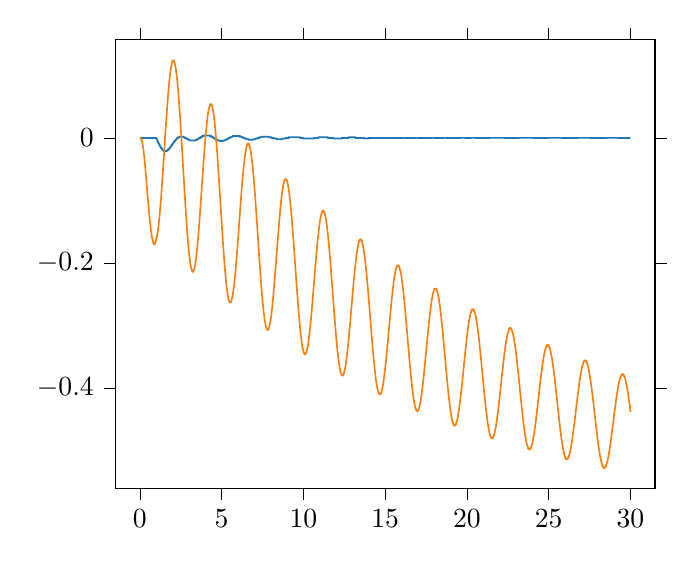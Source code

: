 % This file was created by tikzplotlib v0.9.1.
\begin{tikzpicture}

\definecolor{color0}{rgb}{0.122,0.467,0.706}
\definecolor{color1}{rgb}{1,0.498,0.055}

\begin{axis}[
tick align=outside,
tick pos=both,
x grid style={white!69.02!black},
xmin=-1.5, xmax=31.5,
xtick style={color=black},
y grid style={white!69.02!black},
ymin=-0.56, ymax=0.157,
ytick style={color=black}
]
\addplot [semithick, color0]
table {%
0 0
0.01 0
0.02 0
0.03 0
0.04 0
0.05 0
0.06 0
0.07 0
0.08 0
0.09 0
0.1 0
0.11 0
0.12 0
0.13 0
0.14 0
0.15 0
0.16 0
0.17 0
0.18 0
0.19 0
0.2 0
0.21 0
0.22 0
0.23 0
0.24 0
0.25 0
0.26 0
0.27 0
0.28 0
0.29 0
0.3 0
0.31 0
0.32 0
0.33 0
0.34 0
0.35 0
0.36 0
0.37 0
0.38 0
0.39 0
0.4 0
0.41 0
0.42 0
0.43 0
0.44 0
0.45 0
0.46 0
0.47 0
0.48 0
0.49 0
0.5 0
0.51 0
0.52 0
0.53 0
0.54 0
0.55 0
0.56 0
0.57 0
0.58 0
0.59 0
0.6 0
0.61 0
0.62 0
0.63 0
0.64 0
0.65 0
0.66 0
0.67 0
0.68 0
0.69 0
0.7 0
0.71 0
0.72 0
0.73 0
0.74 0
0.75 0
0.76 0
0.77 0
0.78 0
0.79 0
0.8 0
0.81 0
0.82 0
0.83 0
0.84 0
0.85 0
0.86 0
0.87 0
0.88 0
0.89 0
0.9 0
0.91 0
0.92 0
0.93 0
0.94 0
0.95 0
0.96 0
0.97 0
0.98 0
0.99 0
1 -6.208e-10
1.01 -0.001
1.02 -0.001
1.03 -0.002
1.04 -0.002
1.05 -0.003
1.06 -0.004
1.07 -0.004
1.08 -0.005
1.09 -0.005
1.1 -0.006
1.11 -0.007
1.12 -0.007
1.13 -0.008
1.14 -0.008
1.15 -0.009
1.16 -0.009
1.17 -0.01
1.18 -0.01
1.19 -0.011
1.2 -0.011
1.21 -0.012
1.22 -0.012
1.23 -0.013
1.24 -0.013
1.25 -0.014
1.26 -0.014
1.27 -0.015
1.28 -0.015
1.29 -0.016
1.3 -0.016
1.31 -0.016
1.32 -0.017
1.33 -0.017
1.34 -0.017
1.35 -0.018
1.36 -0.018
1.37 -0.018
1.38 -0.019
1.39 -0.019
1.4 -0.019
1.41 -0.019
1.42 -0.02
1.43 -0.02
1.44 -0.02
1.45 -0.02
1.46 -0.02
1.47 -0.021
1.48 -0.021
1.49 -0.021
1.5 -0.021
1.51 -0.021
1.52 -0.021
1.53 -0.021
1.54 -0.021
1.55 -0.021
1.56 -0.021
1.57 -0.021
1.58 -0.021
1.59 -0.021
1.6 -0.021
1.61 -0.021
1.62 -0.021
1.63 -0.021
1.64 -0.021
1.65 -0.02
1.66 -0.02
1.67 -0.02
1.68 -0.02
1.69 -0.02
1.7 -0.02
1.71 -0.019
1.72 -0.019
1.73 -0.019
1.74 -0.019
1.75 -0.018
1.76 -0.018
1.77 -0.018
1.78 -0.018
1.79 -0.017
1.8 -0.017
1.81 -0.017
1.82 -0.016
1.83 -0.016
1.84 -0.016
1.85 -0.015
1.86 -0.015
1.87 -0.015
1.88 -0.014
1.89 -0.014
1.9 -0.014
1.91 -0.013
1.92 -0.013
1.93 -0.012
1.94 -0.012
1.95 -0.012
1.96 -0.011
1.97 -0.011
1.98 -0.011
1.99 -0.01
2 -0.01
2.01 -0.009
2.02 -0.009
2.03 -0.009
2.04 -0.008
2.05 -0.008
2.06 -0.007
2.07 -0.007
2.08 -0.007
2.09 -0.006
2.1 -0.006
2.11 -0.006
2.12 -0.005
2.13 -0.005
2.14 -0.005
2.15 -0.004
2.16 -0.004
2.17 -0.004
2.18 -0.003
2.19 -0.003
2.2 -0.003
2.21 -0.002
2.22 -0.002
2.23 -0.002
2.24 -0.002
2.25 -0.001
2.26 -0.001
2.27 -0.001
2.28 -0.001
2.29 -0.0
2.3 -0.0
2.31 -3.707e-05
2.32 0.0
2.33 0.0
2.34 0.001
2.35 0.001
2.36 0.001
2.37 0.001
2.38 0.001
2.39 0.001
2.4 0.001
2.41 0.001
2.42 0.002
2.43 0.002
2.44 0.002
2.45 0.002
2.46 0.002
2.47 0.002
2.48 0.002
2.49 0.002
2.5 0.002
2.51 0.002
2.52 0.002
2.53 0.002
2.54 0.002
2.55 0.002
2.56 0.002
2.57 0.002
2.58 0.002
2.59 0.002
2.6 0.002
2.61 0.002
2.62 0.002
2.63 0.002
2.64 0.002
2.65 0.002
2.66 0.001
2.67 0.001
2.68 0.001
2.69 0.001
2.7 0.001
2.71 0.001
2.72 0.001
2.73 0.001
2.74 0.001
2.75 0.0
2.76 0.0
2.77 0.0
2.78 1.384e-05
2.79 -0.0
2.8 -0.0
2.81 -0.0
2.82 -0.001
2.83 -0.001
2.84 -0.001
2.85 -0.001
2.86 -0.001
2.87 -0.001
2.88 -0.001
2.89 -0.002
2.9 -0.002
2.91 -0.002
2.92 -0.002
2.93 -0.002
2.94 -0.002
2.95 -0.002
2.96 -0.003
2.97 -0.003
2.98 -0.003
2.99 -0.003
3.0 -0.003
3.01 -0.003
3.02 -0.003
3.03 -0.003
3.04 -0.003
3.05 -0.004
3.06 -0.004
3.07 -0.004
3.08 -0.004
3.09 -0.004
3.1 -0.004
3.11 -0.004
3.12 -0.004
3.13 -0.004
3.14 -0.004
3.15 -0.004
3.16 -0.004
3.17 -0.004
3.18 -0.004
3.19 -0.004
3.2 -0.004
3.21 -0.004
3.22 -0.004
3.23 -0.004
3.24 -0.004
3.25 -0.004
3.26 -0.004
3.27 -0.004
3.28 -0.004
3.29 -0.004
3.3 -0.004
3.31 -0.004
3.32 -0.004
3.33 -0.004
3.34 -0.004
3.35 -0.004
3.36 -0.004
3.37 -0.004
3.38 -0.004
3.39 -0.004
3.4 -0.004
3.41 -0.003
3.42 -0.003
3.43 -0.003
3.44 -0.003
3.45 -0.003
3.46 -0.003
3.47 -0.003
3.48 -0.003
3.49 -0.003
3.5 -0.002
3.51 -0.002
3.52 -0.002
3.53 -0.002
3.54 -0.002
3.55 -0.002
3.56 -0.002
3.57 -0.001
3.58 -0.001
3.59 -0.001
3.6 -0.001
3.61 -0.001
3.62 -0.001
3.63 -0.0
3.64 -0.0
3.65 -5.328e-05
3.66 0.0
3.67 0.0
3.68 0.0
3.69 0.001
3.7 0.001
3.71 0.001
3.72 0.001
3.73 0.001
3.74 0.001
3.75 0.002
3.76 0.002
3.77 0.002
3.78 0.002
3.79 0.002
3.8 0.002
3.81 0.002
3.82 0.003
3.83 0.003
3.84 0.003
3.85 0.003
3.86 0.003
3.87 0.003
3.88 0.003
3.89 0.003
3.9 0.004
3.91 0.004
3.92 0.004
3.93 0.004
3.94 0.004
3.95 0.004
3.96 0.004
3.97 0.004
3.98 0.004
3.99 0.004
4.0 0.004
4.01 0.004
4.02 0.004
4.03 0.004
4.04 0.004
4.05 0.004
4.06 0.004
4.07 0.004
4.08 0.004
4.09 0.004
4.1 0.004
4.11 0.004
4.12 0.004
4.13 0.004
4.14 0.004
4.15 0.004
4.16 0.004
4.17 0.004
4.18 0.004
4.19 0.004
4.2 0.004
4.21 0.004
4.22 0.004
4.23 0.004
4.24 0.004
4.25 0.004
4.26 0.004
4.27 0.004
4.28 0.003
4.29 0.003
4.3 0.003
4.31 0.003
4.32 0.003
4.33 0.003
4.34 0.003
4.35 0.003
4.36 0.002
4.37 0.002
4.38 0.002
4.39 0.002
4.4 0.002
4.41 0.002
4.42 0.002
4.43 0.001
4.44 0.001
4.45 0.001
4.46 0.001
4.47 0.001
4.48 0.001
4.49 0.0
4.5 0.0
4.51 0.0
4.52 7.015e-06
4.53 -0.0
4.54 -0.0
4.55 -0.0
4.56 -0.001
4.57 -0.001
4.58 -0.001
4.59 -0.001
4.6 -0.001
4.61 -0.001
4.62 -0.002
4.63 -0.002
4.64 -0.002
4.65 -0.002
4.66 -0.002
4.67 -0.002
4.68 -0.002
4.69 -0.003
4.7 -0.003
4.71 -0.003
4.72 -0.003
4.73 -0.003
4.74 -0.003
4.75 -0.003
4.76 -0.003
4.77 -0.004
4.78 -0.004
4.79 -0.004
4.8 -0.004
4.81 -0.004
4.82 -0.004
4.83 -0.004
4.84 -0.004
4.85 -0.004
4.86 -0.004
4.87 -0.004
4.88 -0.004
4.89 -0.004
4.9 -0.005
4.91 -0.005
4.92 -0.005
4.93 -0.005
4.94 -0.005
4.95 -0.005
4.96 -0.005
4.97 -0.005
4.98 -0.005
4.99 -0.005
5.0 -0.005
5.01 -0.005
5.02 -0.005
5.03 -0.005
5.04 -0.005
5.05 -0.005
5.06 -0.005
5.07 -0.005
5.08 -0.004
5.09 -0.004
5.1 -0.004
5.11 -0.004
5.12 -0.004
5.13 -0.004
5.14 -0.004
5.15 -0.004
5.16 -0.004
5.17 -0.004
5.18 -0.004
5.19 -0.004
5.2 -0.004
5.21 -0.003
5.22 -0.003
5.23 -0.003
5.24 -0.003
5.25 -0.003
5.26 -0.003
5.27 -0.003
5.28 -0.003
5.29 -0.003
5.3 -0.002
5.31 -0.002
5.32 -0.002
5.33 -0.002
5.34 -0.002
5.35 -0.002
5.36 -0.002
5.37 -0.001
5.38 -0.001
5.39 -0.001
5.4 -0.001
5.41 -0.001
5.42 -0.001
5.43 -0.001
5.44 -0.0
5.45 -0.0
5.46 -0.0
5.47 -5.043e-05
5.48 8.93e-05
5.49 0.0
5.5 0.0
5.51 0.001
5.52 0.001
5.53 0.001
5.54 0.001
5.55 0.001
5.56 0.001
5.57 0.001
5.58 0.001
5.59 0.002
5.6 0.002
5.61 0.002
5.62 0.002
5.63 0.002
5.64 0.002
5.65 0.002
5.66 0.002
5.67 0.002
5.68 0.002
5.69 0.003
5.7 0.003
5.71 0.003
5.72 0.003
5.73 0.003
5.74 0.003
5.75 0.003
5.76 0.003
5.77 0.003
5.78 0.003
5.79 0.003
5.8 0.003
5.81 0.003
5.82 0.003
5.83 0.003
5.84 0.003
5.85 0.003
5.86 0.003
5.87 0.003
5.88 0.003
5.89 0.003
5.9 0.003
5.91 0.003
5.92 0.003
5.93 0.003
5.94 0.003
5.95 0.003
5.96 0.003
5.97 0.003
5.98 0.003
5.99 0.003
6.0 0.003
6.01 0.003
6.02 0.003
6.03 0.003
6.04 0.003
6.05 0.003
6.06 0.003
6.07 0.003
6.08 0.003
6.09 0.003
6.1 0.003
6.11 0.003
6.12 0.002
6.13 0.002
6.14 0.002
6.15 0.002
6.16 0.002
6.17 0.002
6.18 0.002
6.19 0.002
6.2 0.002
6.21 0.002
6.22 0.002
6.23 0.001
6.24 0.001
6.25 0.001
6.26 0.001
6.27 0.001
6.28 0.001
6.29 0.001
6.3 0.001
6.31 0.001
6.32 0.0
6.33 0.0
6.34 0.0
6.35 0.0
6.36 2.345e-05
6.37 -8.624e-05
6.38 -0.0
6.39 -0.0
6.4 -0.0
6.41 -0.001
6.42 -0.001
6.43 -0.001
6.44 -0.001
6.45 -0.001
6.46 -0.001
6.47 -0.001
6.48 -0.001
6.49 -0.001
6.5 -0.001
6.51 -0.001
6.52 -0.002
6.53 -0.002
6.54 -0.002
6.55 -0.002
6.56 -0.002
6.57 -0.002
6.58 -0.002
6.59 -0.002
6.6 -0.002
6.61 -0.002
6.62 -0.002
6.63 -0.002
6.64 -0.002
6.65 -0.002
6.66 -0.003
6.67 -0.003
6.68 -0.003
6.69 -0.003
6.7 -0.003
6.71 -0.003
6.72 -0.003
6.73 -0.003
6.74 -0.003
6.75 -0.003
6.76 -0.003
6.77 -0.003
6.78 -0.003
6.79 -0.003
6.8 -0.003
6.81 -0.003
6.82 -0.003
6.83 -0.003
6.84 -0.003
6.85 -0.003
6.86 -0.003
6.87 -0.003
6.88 -0.003
6.89 -0.003
6.9 -0.003
6.91 -0.003
6.92 -0.002
6.93 -0.002
6.94 -0.002
6.95 -0.002
6.96 -0.002
6.97 -0.002
6.98 -0.002
6.99 -0.002
7.0 -0.002
7.01 -0.002
7.02 -0.002
7.03 -0.002
7.04 -0.002
7.05 -0.002
7.06 -0.002
7.07 -0.002
7.08 -0.001
7.09 -0.001
7.1 -0.001
7.11 -0.001
7.12 -0.001
7.13 -0.001
7.14 -0.001
7.15 -0.001
7.16 -0.001
7.17 -0.001
7.18 -0.001
7.19 -0.001
7.2 -0.0
7.21 -0.0
7.22 -0.0
7.23 -0.0
7.24 -9.329e-05
7.25 -6.107e-06
7.26 8.06e-05
7.27 0.0
7.28 0.0
7.29 0.0
7.3 0.0
7.31 0.001
7.32 0.001
7.33 0.001
7.34 0.001
7.35 0.001
7.36 0.001
7.37 0.001
7.38 0.001
7.39 0.001
7.4 0.001
7.41 0.001
7.42 0.001
7.43 0.001
7.44 0.001
7.45 0.002
7.46 0.002
7.47 0.002
7.48 0.002
7.49 0.002
7.5 0.002
7.51 0.002
7.52 0.002
7.53 0.002
7.54 0.002
7.55 0.002
7.56 0.002
7.57 0.002
7.58 0.002
7.59 0.002
7.6 0.002
7.61 0.002
7.62 0.002
7.63 0.002
7.64 0.002
7.65 0.002
7.66 0.002
7.67 0.002
7.68 0.002
7.69 0.002
7.7 0.002
7.71 0.002
7.72 0.002
7.73 0.002
7.74 0.002
7.75 0.002
7.76 0.002
7.77 0.002
7.78 0.002
7.79 0.002
7.8 0.002
7.81 0.002
7.82 0.002
7.83 0.002
7.84 0.002
7.85 0.002
7.86 0.002
7.87 0.002
7.88 0.002
7.89 0.002
7.9 0.001
7.91 0.001
7.92 0.001
7.93 0.001
7.94 0.001
7.95 0.001
7.96 0.001
7.97 0.001
7.98 0.001
7.99 0.001
8.0 0.001
8.01 0.001
8.02 0.001
8.03 0.001
8.04 0.001
8.05 0.0
8.06 0.0
8.07 0.0
8.08 0.0
8.09 0.0
8.1 0.0
8.11 7.139e-05
8.12 6.599e-07
8.13 -6.978e-05
8.14 -0.0
8.15 -0.0
8.16 -0.0
8.17 -0.0
8.18 -0.0
8.19 -0.0
8.2 -0.001
8.21 -0.001
8.22 -0.001
8.23 -0.001
8.24 -0.001
8.25 -0.001
8.26 -0.001
8.27 -0.001
8.28 -0.001
8.29 -0.001
8.3 -0.001
8.31 -0.001
8.32 -0.001
8.33 -0.001
8.34 -0.001
8.35 -0.001
8.36 -0.001
8.37 -0.001
8.38 -0.002
8.39 -0.002
8.4 -0.002
8.41 -0.002
8.42 -0.002
8.43 -0.002
8.44 -0.002
8.45 -0.002
8.46 -0.002
8.47 -0.002
8.48 -0.002
8.49 -0.002
8.5 -0.002
8.51 -0.002
8.52 -0.002
8.53 -0.002
8.54 -0.002
8.55 -0.002
8.56 -0.002
8.57 -0.002
8.58 -0.002
8.59 -0.002
8.6 -0.002
8.61 -0.002
8.62 -0.002
8.63 -0.002
8.64 -0.002
8.65 -0.002
8.66 -0.002
8.67 -0.002
8.68 -0.002
8.69 -0.002
8.7 -0.002
8.71 -0.002
8.72 -0.001
8.73 -0.001
8.74 -0.001
8.75 -0.001
8.76 -0.001
8.77 -0.001
8.78 -0.001
8.79 -0.001
8.8 -0.001
8.81 -0.001
8.82 -0.001
8.83 -0.001
8.84 -0.001
8.85 -0.001
8.86 -0.001
8.87 -0.001
8.88 -0.001
8.89 -0.001
8.9 -0.001
8.91 -0.001
8.92 -0.001
8.93 -0.0
8.94 -0.0
8.95 -0.0
8.96 -0.0
8.97 -0.0
8.98 -0.0
8.99 -9.14e-05
9.0 -3.283e-05
9.01 2.552e-05
9.02 8.358e-05
9.03 0.0
9.04 0.0
9.05 0.0
9.06 0.0
9.07 0.0
9.08 0.0
9.09 0.0
9.1 0.001
9.11 0.001
9.12 0.001
9.13 0.001
9.14 0.001
9.15 0.001
9.16 0.001
9.17 0.001
9.18 0.001
9.19 0.001
9.2 0.001
9.21 0.001
9.22 0.001
9.23 0.001
9.24 0.001
9.25 0.001
9.26 0.001
9.27 0.001
9.28 0.001
9.29 0.001
9.3 0.001
9.31 0.001
9.32 0.001
9.33 0.001
9.34 0.001
9.35 0.001
9.36 0.001
9.37 0.001
9.38 0.001
9.39 0.001
9.4 0.001
9.41 0.001
9.42 0.001
9.43 0.001
9.44 0.001
9.45 0.001
9.46 0.001
9.47 0.001
9.48 0.001
9.49 0.001
9.5 0.001
9.51 0.001
9.52 0.001
9.53 0.001
9.54 0.001
9.55 0.001
9.56 0.001
9.57 0.001
9.58 0.001
9.59 0.001
9.6 0.001
9.61 0.001
9.62 0.001
9.63 0.001
9.64 0.001
9.65 0.001
9.66 0.001
9.67 0.001
9.68 0.001
9.69 0.001
9.7 0.001
9.71 0.001
9.72 0.001
9.73 0.001
9.74 0.001
9.75 0.001
9.76 0.001
9.77 0.001
9.78 0.001
9.79 0.0
9.8 0.0
9.81 0.0
9.82 0.0
9.83 0.0
9.84 0.0
9.85 0.0
9.86 0.0
9.87 9.208e-05
9.88 4.385e-05
9.89 -4.223e-06
9.9 -5.209e-05
9.91 -9.968e-05
9.92 -0.0
9.93 -0.0
9.94 -0.0
9.95 -0.0
9.96 -0.0
9.97 -0.0
9.98 -0.0
9.99 -0.0
10.0 -0.001
10.01 -0.001
10.02 -0.001
10.03 -0.001
10.04 -0.001
10.05 -0.001
10.06 -0.001
10.07 -0.001
10.08 -0.001
10.09 -0.001
10.1 -0.001
10.11 -0.001
10.12 -0.001
10.13 -0.001
10.14 -0.001
10.15 -0.001
10.16 -0.001
10.17 -0.001
10.18 -0.001
10.19 -0.001
10.2 -0.001
10.21 -0.001
10.22 -0.001
10.23 -0.001
10.24 -0.001
10.25 -0.001
10.26 -0.001
10.27 -0.001
10.28 -0.001
10.29 -0.001
10.3 -0.001
10.31 -0.001
10.32 -0.001
10.33 -0.001
10.34 -0.001
10.35 -0.001
10.36 -0.001
10.37 -0.001
10.38 -0.001
10.39 -0.001
10.4 -0.001
10.41 -0.001
10.42 -0.001
10.43 -0.001
10.44 -0.001
10.45 -0.001
10.46 -0.001
10.47 -0.001
10.48 -0.001
10.49 -0.001
10.5 -0.001
10.51 -0.001
10.52 -0.001
10.53 -0.001
10.54 -0.001
10.55 -0.001
10.56 -0.001
10.57 -0.001
10.58 -0.001
10.59 -0.001
10.6 -0.001
10.61 -0.001
10.62 -0.001
10.63 -0.001
10.64 -0.001
10.65 -0.0
10.66 -0.0
10.67 -0.0
10.68 -0.0
10.69 -0.0
10.7 -0.0
10.71 -0.0
10.72 -0.0
10.73 -0.0
10.74 -0.0
10.75 -0.0
10.76 -6.659e-05
10.77 -2.711e-05
10.78 1.221e-05
10.79 5.134e-05
10.8 9.022e-05
10.81 0.0
10.82 0.0
10.83 0.0
10.84 0.0
10.85 0.0
10.86 0.0
10.87 0.0
10.88 0.0
10.89 0.0
10.9 0.0
10.91 0.0
10.92 0.001
10.93 0.001
10.94 0.001
10.95 0.001
10.96 0.001
10.97 0.001
10.98 0.001
10.99 0.001
11.0 0.001
11.01 0.001
11.02 0.001
11.03 0.001
11.04 0.001
11.05 0.001
11.06 0.001
11.07 0.001
11.08 0.001
11.09 0.001
11.1 0.001
11.11 0.001
11.12 0.001
11.13 0.001
11.14 0.001
11.15 0.001
11.16 0.001
11.17 0.001
11.18 0.001
11.19 0.001
11.2 0.001
11.21 0.001
11.22 0.001
11.23 0.001
11.24 0.001
11.25 0.001
11.26 0.001
11.27 0.001
11.28 0.001
11.29 0.001
11.3 0.001
11.31 0.001
11.32 0.001
11.33 0.001
11.34 0.001
11.35 0.001
11.36 0.001
11.37 0.001
11.38 0.001
11.39 0.001
11.4 0.001
11.41 0.001
11.42 0.001
11.43 0.001
11.44 0.001
11.45 0.001
11.46 0.001
11.47 0.001
11.48 0.001
11.49 0.001
11.5 0.001
11.51 0.0
11.52 0.0
11.53 0.0
11.54 0.0
11.55 0.0
11.56 0.0
11.57 0.0
11.58 0.0
11.59 0.0
11.6 0.0
11.61 0.0
11.62 0.0
11.63 9.98e-05
11.64 6.75e-05
11.65 3.527e-05
11.66 3.136e-06
11.67 -2.885e-05
11.68 -6.066e-05
11.69 -9.224e-05
11.7 -0.0
11.71 -0.0
11.72 -0.0
11.73 -0.0
11.74 -0.0
11.75 -0.0
11.76 -0.0
11.77 -0.0
11.78 -0.0
11.79 -0.0
11.8 -0.0
11.81 -0.0
11.82 -0.0
11.83 -0.0
11.84 -0.001
11.85 -0.001
11.86 -0.001
11.87 -0.001
11.88 -0.001
11.89 -0.001
11.9 -0.001
11.91 -0.001
11.92 -0.001
11.93 -0.001
11.94 -0.001
11.95 -0.001
11.96 -0.001
11.97 -0.001
11.98 -0.001
11.99 -0.001
12.0 -0.001
12.01 -0.001
12.02 -0.001
12.03 -0.001
12.04 -0.001
12.05 -0.001
12.06 -0.001
12.07 -0.001
12.08 -0.001
12.09 -0.001
12.1 -0.001
12.11 -0.001
12.12 -0.001
12.13 -0.001
12.14 -0.001
12.15 -0.001
12.16 -0.001
12.17 -0.001
12.18 -0.001
12.19 -0.001
12.2 -0.001
12.21 -0.001
12.22 -0.001
12.23 -0.001
12.24 -0.001
12.25 -0.001
12.26 -0.001
12.27 -0.001
12.28 -0.001
12.29 -0.001
12.3 -0.001
12.31 -0.001
12.32 -0.001
12.33 -0.001
12.34 -0.001
12.35 -0.0
12.36 -0.0
12.37 -0.0
12.38 -0.0
12.39 -0.0
12.4 -0.0
12.41 -0.0
12.42 -0.0
12.43 -0.0
12.44 -0.0
12.45 -0.0
12.46 -0.0
12.47 -0.0
12.48 -0.0
12.49 -0.0
12.5 -0.0
12.51 -9.409e-05
12.52 -6.771e-05
12.53 -4.136e-05
12.54 -1.508e-05
12.55 1.11e-05
12.56 3.714e-05
12.57 6.301e-05
12.58 8.869e-05
12.59 0.0
12.6 0.0
12.61 0.0
12.62 0.0
12.63 0.0
12.64 0.0
12.65 0.0
12.66 0.0
12.67 0.0
12.68 0.0
12.69 0.0
12.7 0.0
12.71 0.0
12.72 0.0
12.73 0.0
12.74 0.0
12.75 0.0
12.76 0.0
12.77 0.001
12.78 0.001
12.79 0.001
12.8 0.001
12.81 0.001
12.82 0.001
12.83 0.001
12.84 0.001
12.85 0.001
12.86 0.001
12.87 0.001
12.88 0.001
12.89 0.001
12.9 0.001
12.91 0.001
12.92 0.001
12.93 0.001
12.94 0.001
12.95 0.001
12.96 0.001
12.97 0.001
12.98 0.001
12.99 0.001
13.0 0.001
13.01 0.001
13.02 0.001
13.03 0.001
13.04 0.001
13.05 0.001
13.06 0.001
13.07 0.001
13.08 0.001
13.09 0.001
13.1 0.001
13.11 0.001
13.12 0.001
13.13 0.001
13.14 0.001
13.15 0.001
13.16 0.001
13.17 0.001
13.18 0.0
13.19 0.0
13.2 0.0
13.21 0.0
13.22 0.0
13.23 0.0
13.24 0.0
13.25 0.0
13.26 0.0
13.27 0.0
13.28 0.0
13.29 0.0
13.3 0.0
13.31 0.0
13.32 0.0
13.33 0.0
13.34 0.0
13.35 0.0
13.36 0.0
13.37 0.0
13.38 0.0
13.39 8.541e-05
13.4 6.385e-05
13.41 4.232e-05
13.42 2.083e-05
13.43 -5.895e-07
13.44 -2.191e-05
13.45 -4.311e-05
13.46 -6.415e-05
13.47 -8.502e-05
13.48 -0.0
13.49 -0.0
13.5 -0.0
13.51 -0.0
13.52 -0.0
13.53 -0.0
13.54 -0.0
13.55 -0.0
13.56 -0.0
13.57 -0.0
13.58 -0.0
13.59 -0.0
13.6 -0.0
13.61 -0.0
13.62 -0.0
13.63 -0.0
13.64 -0.0
13.65 -0.0
13.66 -0.0
13.67 -0.0
13.68 -0.0
13.69 -0.0
13.7 -0.0
13.71 -0.0
13.72 -0.0
13.73 -0.0
13.74 -0.001
13.75 -0.001
13.76 -0.001
13.77 -0.001
13.78 -0.001
13.79 -0.001
13.8 -0.001
13.81 -0.001
13.82 -0.001
13.83 -0.001
13.84 -0.001
13.85 -0.001
13.86 -0.001
13.87 -0.001
13.88 -0.001
13.89 -0.001
13.9 -0.001
13.91 -0.001
13.92 -0.001
13.93 -0.001
13.94 -0.001
13.95 -0.001
13.96 -0.001
13.97 -0.001
13.98 -0.0
13.99 -0.0
14.0 -0.0
14.01 -0.0
14.02 -0.0
14.03 -0.0
14.04 -0.0
14.05 -0.0
14.06 -0.0
14.07 -0.0
14.08 -0.0
14.09 -0.0
14.1 -0.0
14.11 -0.0
14.12 -0.0
14.13 -0.0
14.14 -0.0
14.15 -0.0
14.16 -0.0
14.17 -0.0
14.18 -0.0
14.19 -0.0
14.2 -0.0
14.21 -0.0
14.22 -0.0
14.23 -0.0
14.24 -0.0
14.25 -0.0
14.26 -9.573e-05
14.27 -7.814e-05
14.28 -6.053e-05
14.29 -4.292e-05
14.3 -2.534e-05
14.31 -7.806e-06
14.32 9.657e-06
14.33 2.703e-05
14.34 4.429e-05
14.35 6.141e-05
14.36 7.838e-05
14.37 9.517e-05
14.38 0.0
14.39 0.0
14.4 0.0
14.41 0.0
14.42 0.0
14.43 0.0
14.44 0.0
14.45 0.0
14.46 0.0
14.47 0.0
14.48 0.0
14.49 0.0
14.5 0.0
14.51 0.0
14.52 0.0
14.53 0.0
14.54 0.0
14.55 0.0
14.56 0.0
14.57 0.0
14.58 0.0
14.59 0.0
14.6 0.0
14.61 0.0
14.62 0.0
14.63 0.0
14.64 0.0
14.65 0.0
14.66 0.0
14.67 0.0
14.68 0.0
14.69 0.0
14.7 0.0
14.71 0.0
14.72 0.0
14.73 0.0
14.74 0.0
14.75 0.0
14.76 0.0
14.77 0.0
14.78 0.0
14.79 0.0
14.8 0.0
14.81 0.0
14.82 0.0
14.83 0.0
14.84 0.0
14.85 0.0
14.86 0.0
14.87 0.0
14.88 0.0
14.89 0.0
14.9 0.0
14.91 0.0
14.92 0.0
14.93 0.0
14.94 0.0
14.95 0.0
14.96 0.0
14.97 0.0
14.98 0.0
14.99 0.0
15.0 0.0
15.01 0.0
15.02 0.0
15.03 0.0
15.04 0.0
15.05 0.0
15.06 0.0
15.07 0.0
15.08 0.0
15.09 0.0
15.1 0.0
15.11 0.0
15.12 0.0
15.13 9.912e-05
15.14 8.481e-05
15.15 7.045e-05
15.16 5.608e-05
15.17 4.169e-05
15.18 2.732e-05
15.19 1.298e-05
15.2 -1.305e-06
15.21 -1.553e-05
15.22 -2.967e-05
15.23 -4.37e-05
15.24 -5.762e-05
15.25 -7.14e-05
15.26 -8.503e-05
15.27 -9.848e-05
15.28 -0.0
15.29 -0.0
15.3 -0.0
15.31 -0.0
15.32 -0.0
15.33 -0.0
15.34 -0.0
15.35 -0.0
15.36 -0.0
15.37 -0.0
15.38 -0.0
15.39 -0.0
15.4 -0.0
15.41 -0.0
15.42 -0.0
15.43 -0.0
15.44 -0.0
15.45 -0.0
15.46 -0.0
15.47 -0.0
15.48 -0.0
15.49 -0.0
15.5 -0.0
15.51 -0.0
15.52 -0.0
15.53 -0.0
15.54 -0.0
15.55 -0.0
15.56 -0.0
15.57 -0.0
15.58 -0.0
15.59 -0.0
15.6 -0.0
15.61 -0.0
15.62 -0.0
15.63 -0.0
15.64 -0.0
15.65 -0.0
15.66 -0.0
15.67 -0.0
15.68 -0.0
15.69 -0.0
15.7 -0.0
15.71 -0.0
15.72 -0.0
15.73 -0.0
15.74 -0.0
15.75 -0.0
15.76 -0.0
15.77 -0.0
15.78 -0.0
15.79 -0.0
15.8 -0.0
15.81 -0.0
15.82 -0.0
15.83 -0.0
15.84 -0.0
15.85 -0.0
15.86 -0.0
15.87 -0.0
15.88 -0.0
15.89 -0.0
15.9 -0.0
15.91 -0.0
15.92 -0.0
15.93 -0.0
15.94 -0.0
15.95 -0.0
15.96 -0.0
15.97 -0.0
15.98 -0.0
15.99 -0.0
16.0 -9.808e-05
16.01 -8.648e-05
16.02 -7.481e-05
16.03 -6.311e-05
16.04 -5.138e-05
16.05 -3.964e-05
16.06 -2.791e-05
16.07 -1.619e-05
16.08 -4.504e-06
16.09 7.132e-06
16.1 1.871e-05
16.11 3.02e-05
16.12 4.161e-05
16.13 5.291e-05
16.14 6.409e-05
16.15 7.514e-05
16.16 8.605e-05
16.17 9.679e-05
16.18 0.0
16.19 0.0
16.2 0.0
16.21 0.0
16.22 0.0
16.23 0.0
16.24 0.0
16.25 0.0
16.26 0.0
16.27 0.0
16.28 0.0
16.29 0.0
16.3 0.0
16.31 0.0
16.32 0.0
16.33 0.0
16.34 0.0
16.35 0.0
16.36 0.0
16.37 0.0
16.38 0.0
16.39 0.0
16.4 0.0
16.41 0.0
16.42 0.0
16.43 0.0
16.44 0.0
16.45 0.0
16.46 0.0
16.47 0.0
16.48 0.0
16.49 0.0
16.5 0.0
16.51 0.0
16.52 0.0
16.53 0.0
16.54 0.0
16.55 0.0
16.56 0.0
16.57 0.0
16.58 0.0
16.59 0.0
16.6 0.0
16.61 0.0
16.62 0.0
16.63 0.0
16.64 0.0
16.65 0.0
16.66 0.0
16.67 0.0
16.68 0.0
16.69 0.0
16.7 0.0
16.71 0.0
16.72 0.0
16.73 0.0
16.74 0.0
16.75 0.0
16.76 0.0
16.77 0.0
16.78 0.0
16.79 0.0
16.8 0.0
16.81 0.0
16.82 0.0
16.83 0.0
16.84 0.0
16.85 0.0
16.86 0.0
16.87 9.379e-05
16.88 8.441e-05
16.89 7.497e-05
16.9 6.548e-05
16.91 5.594e-05
16.92 4.638e-05
16.93 3.681e-05
16.94 2.723e-05
16.95 1.766e-05
16.96 8.114e-06
16.97 -1.399e-06
16.98 -1.087e-05
16.99 -2.028e-05
17.0 -2.962e-05
17.01 -3.888e-05
17.02 -4.805e-05
17.03 -5.712e-05
17.04 -6.607e-05
17.05 -7.49e-05
17.06 -8.359e-05
17.07 -9.214e-05
17.08 -0.0
17.09 -0.0
17.1 -0.0
17.11 -0.0
17.12 -0.0
17.13 -0.0
17.14 -0.0
17.15 -0.0
17.16 -0.0
17.17 -0.0
17.18 -0.0
17.19 -0.0
17.2 -0.0
17.21 -0.0
17.22 -0.0
17.23 -0.0
17.24 -0.0
17.25 -0.0
17.26 -0.0
17.27 -0.0
17.28 -0.0
17.29 -0.0
17.3 -0.0
17.31 -0.0
17.32 -0.0
17.33 -0.0
17.34 -0.0
17.35 -0.0
17.36 -0.0
17.37 -0.0
17.38 -0.0
17.39 -0.0
17.4 -0.0
17.41 -0.0
17.42 -0.0
17.43 -0.0
17.44 -0.0
17.45 -0.0
17.46 -0.0
17.47 -0.0
17.48 -0.0
17.49 -0.0
17.5 -0.0
17.51 -0.0
17.52 -0.0
17.53 -0.0
17.54 -0.0
17.55 -0.0
17.56 -0.0
17.57 -0.0
17.58 -0.0
17.59 -0.0
17.6 -0.0
17.61 -0.0
17.62 -0.0
17.63 -0.0
17.64 -0.0
17.65 -0.0
17.66 -0.0
17.67 -0.0
17.68 -0.0
17.69 -0.0
17.7 -0.0
17.71 -0.0
17.72 -0.0
17.73 -9.511e-05
17.74 -8.763e-05
17.75 -8.008e-05
17.76 -7.246e-05
17.77 -6.478e-05
17.78 -5.705e-05
17.79 -4.929e-05
17.8 -4.15e-05
17.81 -3.37e-05
17.82 -2.588e-05
17.83 -1.808e-05
17.84 -1.028e-05
17.85 -2.508e-06
17.86 5.232e-06
17.87 1.293e-05
17.88 2.058e-05
17.89 2.816e-05
17.9 3.567e-05
17.91 4.311e-05
17.92 5.045e-05
17.93 5.77e-05
17.94 6.484e-05
17.95 7.187e-05
17.96 7.878e-05
17.97 8.555e-05
17.98 9.218e-05
17.99 9.867e-05
18 0.0
18.01 0.0
18.02 0.0
18.03 0.0
18.04 0.0
18.05 0.0
18.06 0.0
18.07 0.0
18.08 0.0
18.09 0.0
18.1 0.0
18.11 0.0
18.12 0.0
18.13 0.0
18.14 0.0
18.15 0.0
18.16 0.0
18.17 0.0
18.18 0.0
18.19 0.0
18.2 0.0
18.21 0.0
18.22 0.0
18.23 0.0
18.24 0.0
18.25 0.0
18.26 0.0
18.27 0.0
18.28 0.0
18.29 0.0
18.3 0.0
18.31 0.0
18.32 0.0
18.33 0.0
18.34 0.0
18.35 0.0
18.36 0.0
18.37 0.0
18.38 0.0
18.39 0.0
18.4 0.0
18.41 0.0
18.42 0.0
18.43 0.0
18.44 0.0
18.45 0.0
18.46 0.0
18.47 0.0
18.48 0.0
18.49 0.0
18.5 0.0
18.51 0.0
18.52 0.0
18.53 0.0
18.54 0.0
18.55 0.0
18.56 0.0
18.57 0.0
18.58 9.812e-05
18.59 9.23e-05
18.6 8.639e-05
18.61 8.039e-05
18.62 7.433e-05
18.63 6.82e-05
18.64 6.201e-05
18.65 5.577e-05
18.66 4.948e-05
18.67 4.317e-05
18.68 3.683e-05
18.69 3.047e-05
18.7 2.41e-05
18.71 1.773e-05
18.72 1.137e-05
18.73 5.027e-06
18.74 -1.296e-06
18.75 -7.589e-06
18.76 -1.384e-05
18.77 -2.005e-05
18.78 -2.62e-05
18.79 -3.23e-05
18.8 -3.832e-05
18.81 -4.427e-05
18.82 -5.013e-05
18.83 -5.59e-05
18.84 -6.158e-05
18.85 -6.715e-05
18.86 -7.261e-05
18.87 -7.796e-05
18.88 -8.318e-05
18.89 -8.827e-05
18.9 -9.323e-05
18.91 -9.805e-05
18.92 -0.0
18.93 -0.0
18.94 -0.0
18.95 -0.0
18.96 -0.0
18.97 -0.0
18.98 -0.0
18.99 -0.0
19.0 -0.0
19.01 -0.0
19.02 -0.0
19.03 -0.0
19.04 -0.0
19.05 -0.0
19.06 -0.0
19.07 -0.0
19.08 -0.0
19.09 -0.0
19.1 -0.0
19.11 -0.0
19.12 -0.0
19.13 -0.0
19.14 -0.0
19.15 -0.0
19.16 -0.0
19.17 -0.0
19.18 -0.0
19.19 -0.0
19.2 -0.0
19.21 -0.0
19.22 -0.0
19.23 -0.0
19.24 -0.0
19.25 -0.0
19.26 -0.0
19.27 -0.0
19.28 -0.0
19.29 -0.0
19.3 -0.0
19.31 -0.0
19.32 -0.0
19.33 -0.0
19.34 -0.0
19.35 -0.0
19.36 -0.0
19.37 -0.0
19.38 -0.0
19.39 -0.0
19.4 -0.0
19.41 -0.0
19.42 -0.0
19.43 -9.58e-05
19.44 -9.135e-05
19.45 -8.682e-05
19.46 -8.219e-05
19.47 -7.749e-05
19.48 -7.27e-05
19.49 -6.785e-05
19.5 -6.293e-05
19.51 -5.796e-05
19.52 -5.294e-05
19.53 -4.787e-05
19.54 -4.277e-05
19.55 -3.763e-05
19.56 -3.247e-05
19.57 -2.73e-05
19.58 -2.211e-05
19.59 -1.692e-05
19.6 -1.174e-05
19.61 -6.557e-06
19.62 -1.394e-06
19.63 3.746e-06
19.64 8.858e-06
19.65 1.394e-05
19.66 1.897e-05
19.67 2.396e-05
19.68 2.89e-05
19.69 3.377e-05
19.7 3.858e-05
19.71 4.332e-05
19.72 4.799e-05
19.73 5.257e-05
19.74 5.706e-05
19.75 6.146e-05
19.76 6.577e-05
19.77 6.997e-05
19.78 7.406e-05
19.79 7.804e-05
19.8 8.19e-05
19.81 8.564e-05
19.82 8.926e-05
19.83 9.274e-05
19.84 9.61e-05
19.85 9.931e-05
19.86 0.0
19.87 0.0
19.88 0.0
19.89 0.0
19.9 0.0
19.91 0.0
19.92 0.0
19.93 0.0
19.94 0.0
19.95 0.0
19.96 0.0
19.97 0.0
19.98 0.0
19.99 0.0
20.0 0.0
20.01 0.0
20.02 0.0
20.03 0.0
20.04 0.0
20.05 0.0
20.06 0.0
20.07 0.0
20.08 0.0
20.09 0.0
20.1 0.0
20.11 0.0
20.12 0.0
20.13 0.0
20.14 0.0
20.15 0.0
20.16 0.0
20.17 0.0
20.18 0.0
20.19 0.0
20.2 0.0
20.21 0.0
20.22 0.0
20.23 0.0
20.24 0.0
20.25 9.927e-05
20.26 9.627e-05
20.27 9.316e-05
20.28 8.995e-05
20.29 8.664e-05
20.3 8.323e-05
20.31 7.974e-05
20.32 7.616e-05
20.33 7.25e-05
20.34 6.876e-05
20.35 6.496e-05
20.36 6.109e-05
20.37 5.717e-05
20.38 5.318e-05
20.39 4.916e-05
20.4 4.508e-05
20.41 4.097e-05
20.42 3.683e-05
20.43 3.266e-05
20.44 2.846e-05
20.45 2.425e-05
20.46 2.003e-05
20.47 1.581e-05
20.48 1.158e-05
20.49 7.356e-06
20.5 3.144e-06
20.51 -1.052e-06
20.52 -5.227e-06
20.53 -9.377e-06
20.54 -1.35e-05
20.55 -1.758e-05
20.56 -2.162e-05
20.57 -2.561e-05
20.58 -2.956e-05
20.59 -3.345e-05
20.6 -3.728e-05
20.61 -4.104e-05
20.62 -4.473e-05
20.63 -4.835e-05
20.64 -5.19e-05
20.65 -5.536e-05
20.66 -5.873e-05
20.67 -6.202e-05
20.68 -6.521e-05
20.69 -6.83e-05
20.7 -7.13e-05
20.71 -7.419e-05
20.72 -7.697e-05
20.73 -7.964e-05
20.74 -8.22e-05
20.75 -8.465e-05
20.76 -8.697e-05
20.77 -8.918e-05
20.78 -9.126e-05
20.79 -9.322e-05
20.8 -9.505e-05
20.81 -9.675e-05
20.82 -9.832e-05
20.83 -9.976e-05
20.84 -0.0
20.85 -0.0
20.86 -0.0
20.87 -0.0
20.88 -0.0
20.89 -0.0
20.9 -0.0
20.91 -0.0
20.92 -0.0
20.93 -0.0
20.94 -0.0
20.95 -0.0
20.96 -0.0
20.97 -0.0
20.98 -0.0
20.99 -0.0
21.0 -0.0
21.01 -0.0
21.02 -0.0
21.03 -0.0
21.04 -9.903e-05
21.05 -9.757e-05
21.06 -9.6e-05
21.07 -9.432e-05
21.08 -9.252e-05
21.09 -9.062e-05
21.1 -8.861e-05
21.11 -8.649e-05
21.12 -8.428e-05
21.13 -8.197e-05
21.14 -7.957e-05
21.15 -7.708e-05
21.16 -7.451e-05
21.17 -7.185e-05
21.18 -6.911e-05
21.19 -6.63e-05
21.2 -6.342e-05
21.21 -6.047e-05
21.22 -5.746e-05
21.23 -5.439e-05
21.24 -5.126e-05
21.25 -4.809e-05
21.26 -4.487e-05
21.27 -4.16e-05
21.28 -3.83e-05
21.29 -3.497e-05
21.3 -3.161e-05
21.31 -2.822e-05
21.32 -2.482e-05
21.33 -2.14e-05
21.34 -1.796e-05
21.35 -1.452e-05
21.36 -1.108e-05
21.37 -7.641e-06
21.38 -4.208e-06
21.39 -7.85e-07
21.4 2.623e-06
21.41 6.012e-06
21.42 9.377e-06
21.43 1.272e-05
21.44 1.602e-05
21.45 1.929e-05
21.46 2.252e-05
21.47 2.571e-05
21.48 2.885e-05
21.49 3.194e-05
21.5 3.498e-05
21.51 3.795e-05
21.52 4.087e-05
21.53 4.372e-05
21.54 4.65e-05
21.55 4.921e-05
21.56 5.184e-05
21.57 5.44e-05
21.58 5.688e-05
21.59 5.927e-05
21.6 6.158e-05
21.61 6.38e-05
21.62 6.592e-05
21.63 6.796e-05
21.64 6.99e-05
21.65 7.174e-05
21.66 7.348e-05
21.67 7.513e-05
21.68 7.666e-05
21.69 7.81e-05
21.7 7.943e-05
21.71 8.065e-05
21.72 8.177e-05
21.73 8.278e-05
21.74 8.368e-05
21.75 8.446e-05
21.76 8.514e-05
21.77 8.571e-05
21.78 8.617e-05
21.79 8.651e-05
21.8 8.675e-05
21.81 8.687e-05
21.82 8.689e-05
21.83 8.679e-05
21.84 8.658e-05
21.85 8.627e-05
21.86 8.585e-05
21.87 8.532e-05
21.88 8.469e-05
21.89 8.395e-05
21.9 8.311e-05
21.91 8.217e-05
21.92 8.113e-05
21.93 8.0e-05
21.94 7.876e-05
21.95 7.744e-05
21.96 7.602e-05
21.97 7.451e-05
21.98 7.291e-05
21.99 7.123e-05
22.0 6.947e-05
22.01 6.763e-05
22.02 6.571e-05
22.03 6.372e-05
22.04 6.166e-05
22.05 5.952e-05
22.06 5.733e-05
22.07 5.507e-05
22.08 5.275e-05
22.09 5.038e-05
22.1 4.795e-05
22.11 4.547e-05
22.12 4.295e-05
22.13 4.039e-05
22.14 3.778e-05
22.15 3.514e-05
22.16 3.247e-05
22.17 2.977e-05
22.18 2.705e-05
22.19 2.43e-05
22.2 2.154e-05
22.21 1.876e-05
22.22 1.597e-05
22.23 1.317e-05
22.24 1.037e-05
22.25 7.57e-06
22.26 4.773e-06
22.27 1.983e-06
22.28 -7.961e-07
22.29 -3.562e-06
22.3 -6.31e-06
22.31 -9.037e-06
22.32 -1.174e-05
22.33 -1.442e-05
22.34 -1.706e-05
22.35 -1.967e-05
22.36 -2.225e-05
22.37 -2.478e-05
22.38 -2.727e-05
22.39 -2.972e-05
22.4 -3.211e-05
22.41 -3.446e-05
22.42 -3.675e-05
22.43 -3.898e-05
22.44 -4.115e-05
22.45 -4.327e-05
22.46 -4.531e-05
22.47 -4.729e-05
22.48 -4.92e-05
22.49 -5.104e-05
22.5 -5.281e-05
22.51 -5.45e-05
22.52 -5.612e-05
22.53 -5.765e-05
22.54 -5.911e-05
22.55 -6.049e-05
22.56 -6.178e-05
22.57 -6.299e-05
22.58 -6.411e-05
22.59 -6.515e-05
22.6 -6.61e-05
22.61 -6.696e-05
22.62 -6.773e-05
22.63 -6.842e-05
22.64 -6.901e-05
22.65 -6.952e-05
22.66 -6.993e-05
22.67 -7.026e-05
22.68 -7.049e-05
22.69 -7.064e-05
22.7 -7.069e-05
22.71 -7.066e-05
22.72 -7.053e-05
22.73 -7.032e-05
22.74 -7.002e-05
22.75 -6.963e-05
22.76 -6.916e-05
22.77 -6.86e-05
22.78 -6.795e-05
22.79 -6.723e-05
22.8 -6.642e-05
22.81 -6.553e-05
22.82 -6.457e-05
22.83 -6.352e-05
22.84 -6.241e-05
22.85 -6.121e-05
22.86 -5.995e-05
22.87 -5.862e-05
22.88 -5.722e-05
22.89 -5.575e-05
22.9 -5.422e-05
22.91 -5.263e-05
22.92 -5.098e-05
22.93 -4.927e-05
22.94 -4.751e-05
22.95 -4.569e-05
22.96 -4.383e-05
22.97 -4.192e-05
22.98 -3.997e-05
22.99 -3.797e-05
23.0 -3.594e-05
23.01 -3.387e-05
23.02 -3.176e-05
23.03 -2.963e-05
23.04 -2.747e-05
23.05 -2.528e-05
23.06 -2.308e-05
23.07 -2.085e-05
23.08 -1.861e-05
23.09 -1.636e-05
23.1 -1.409e-05
23.11 -1.182e-05
23.12 -9.541e-06
23.13 -7.264e-06
23.14 -4.987e-06
23.15 -2.715e-06
23.16 -4.499e-07
23.17 1.805e-06
23.18 4.047e-06
23.19 6.274e-06
23.2 8.482e-06
23.21 1.067e-05
23.22 1.283e-05
23.23 1.497e-05
23.24 1.708e-05
23.25 1.916e-05
23.26 2.12e-05
23.27 2.321e-05
23.28 2.517e-05
23.29 2.71e-05
23.3 2.899e-05
23.31 3.082e-05
23.32 3.261e-05
23.33 3.436e-05
23.34 3.605e-05
23.35 3.768e-05
23.36 3.926e-05
23.37 4.079e-05
23.38 4.225e-05
23.39 4.366e-05
23.4 4.5e-05
23.41 4.628e-05
23.42 4.75e-05
23.43 4.865e-05
23.44 4.973e-05
23.45 5.075e-05
23.46 5.17e-05
23.47 5.257e-05
23.48 5.338e-05
23.49 5.412e-05
23.5 5.478e-05
23.51 5.537e-05
23.52 5.589e-05
23.53 5.634e-05
23.54 5.671e-05
23.55 5.701e-05
23.56 5.723e-05
23.57 5.739e-05
23.58 5.747e-05
23.59 5.747e-05
23.6 5.741e-05
23.61 5.727e-05
23.62 5.706e-05
23.63 5.678e-05
23.64 5.643e-05
23.65 5.6e-05
23.66 5.551e-05
23.67 5.496e-05
23.68 5.433e-05
23.69 5.364e-05
23.7 5.289e-05
23.71 5.207e-05
23.72 5.119e-05
23.73 5.025e-05
23.74 4.925e-05
23.75 4.819e-05
23.76 4.708e-05
23.77 4.591e-05
23.78 4.469e-05
23.79 4.342e-05
23.8 4.21e-05
23.81 4.074e-05
23.82 3.933e-05
23.83 3.787e-05
23.84 3.638e-05
23.85 3.484e-05
23.86 3.327e-05
23.87 3.166e-05
23.88 3.003e-05
23.89 2.836e-05
23.9 2.666e-05
23.91 2.494e-05
23.92 2.319e-05
23.93 2.142e-05
23.94 1.964e-05
23.95 1.784e-05
23.96 1.602e-05
23.97 1.419e-05
23.98 1.235e-05
23.99 1.051e-05
24.0 8.661e-06
24.01 6.809e-06
24.02 4.958e-06
24.03 3.109e-06
24.04 1.265e-06
24.05 -5.726e-07
24.06 -2.4e-06
24.07 -4.217e-06
24.08 -6.019e-06
24.09 -7.806e-06
24.1 -9.574e-06
24.11 -1.132e-05
24.12 -1.305e-05
24.13 -1.475e-05
24.14 -1.642e-05
24.15 -1.807e-05
24.16 -1.968e-05
24.17 -2.127e-05
24.18 -2.281e-05
24.19 -2.433e-05
24.2 -2.58e-05
24.21 -2.724e-05
24.22 -2.863e-05
24.23 -2.998e-05
24.24 -3.129e-05
24.25 -3.255e-05
24.26 -3.377e-05
24.27 -3.493e-05
24.28 -3.605e-05
24.29 -3.711e-05
24.3 -3.813e-05
24.31 -3.909e-05
24.32 -4.0e-05
24.33 -4.085e-05
24.34 -4.165e-05
24.35 -4.239e-05
24.36 -4.307e-05
24.37 -4.37e-05
24.38 -4.426e-05
24.39 -4.477e-05
24.4 -4.522e-05
24.41 -4.561e-05
24.42 -4.595e-05
24.43 -4.622e-05
24.44 -4.643e-05
24.45 -4.658e-05
24.46 -4.668e-05
24.47 -4.671e-05
24.48 -4.669e-05
24.49 -4.66e-05
24.5 -4.646e-05
24.51 -4.626e-05
24.52 -4.6e-05
24.53 -4.569e-05
24.54 -4.532e-05
24.55 -4.489e-05
24.56 -4.441e-05
24.57 -4.387e-05
24.58 -4.328e-05
24.59 -4.264e-05
24.6 -4.195e-05
24.61 -4.121e-05
24.62 -4.042e-05
24.63 -3.959e-05
24.64 -3.871e-05
24.65 -3.778e-05
24.66 -3.681e-05
24.67 -3.58e-05
24.68 -3.474e-05
24.69 -3.365e-05
24.7 -3.252e-05
24.71 -3.136e-05
24.72 -3.016e-05
24.73 -2.893e-05
24.74 -2.766e-05
24.75 -2.637e-05
24.76 -2.505e-05
24.77 -2.371e-05
24.78 -2.234e-05
24.79 -2.095e-05
24.8 -1.954e-05
24.81 -1.811e-05
24.82 -1.667e-05
24.83 -1.521e-05
24.84 -1.374e-05
24.85 -1.226e-05
24.86 -1.077e-05
24.87 -9.276e-06
24.88 -7.775e-06
24.89 -6.272e-06
24.9 -4.767e-06
24.91 -3.264e-06
24.92 -1.764e-06
24.93 -2.68e-07
24.94 1.221e-06
24.95 2.701e-06
24.96 4.171e-06
24.97 5.629e-06
24.98 7.073e-06
24.99 8.502e-06
25.0 9.912e-06
25.01 1.13e-05
25.02 1.267e-05
25.03 1.402e-05
25.04 1.535e-05
25.05 1.665e-05
25.06 1.792e-05
25.07 1.916e-05
25.08 2.037e-05
25.09 2.156e-05
25.1 2.27e-05
25.11 2.382e-05
25.12 2.49e-05
25.13 2.594e-05
25.14 2.695e-05
25.15 2.791e-05
25.16 2.884e-05
25.17 2.973e-05
25.18 3.057e-05
25.19 3.137e-05
25.2 3.213e-05
25.21 3.285e-05
25.22 3.351e-05
25.23 3.414e-05
25.24 3.472e-05
25.25 3.525e-05
25.26 3.573e-05
25.27 3.617e-05
25.28 3.656e-05
25.29 3.69e-05
25.3 3.719e-05
25.31 3.744e-05
25.32 3.763e-05
25.33 3.778e-05
25.34 3.788e-05
25.35 3.793e-05
25.36 3.793e-05
25.37 3.789e-05
25.38 3.78e-05
25.39 3.766e-05
25.4 3.747e-05
25.41 3.724e-05
25.42 3.696e-05
25.43 3.663e-05
25.44 3.626e-05
25.45 3.585e-05
25.46 3.539e-05
25.47 3.49e-05
25.48 3.435e-05
25.49 3.377e-05
25.5 3.315e-05
25.51 3.249e-05
25.52 3.179e-05
25.53 3.106e-05
25.54 3.029e-05
25.55 2.948e-05
25.56 2.864e-05
25.57 2.777e-05
25.58 2.687e-05
25.59 2.593e-05
25.6 2.497e-05
25.61 2.399e-05
25.62 2.297e-05
25.63 2.194e-05
25.64 2.088e-05
25.65 1.979e-05
25.66 1.869e-05
25.67 1.757e-05
25.68 1.644e-05
25.69 1.528e-05
25.7 1.412e-05
25.71 1.294e-05
25.72 1.175e-05
25.73 1.055e-05
25.74 9.346e-06
25.75 8.133e-06
25.76 6.916e-06
25.77 5.697e-06
25.78 4.475e-06
25.79 3.254e-06
25.8 2.034e-06
25.81 8.177e-07
25.82 -3.941e-07
25.83 -1.6e-06
25.84 -2.798e-06
25.85 -3.986e-06
25.86 -5.164e-06
25.87 -6.33e-06
25.88 -7.483e-06
25.89 -8.621e-06
25.9 -9.742e-06
25.91 -1.085e-05
25.92 -1.193e-05
25.93 -1.3e-05
25.94 -1.404e-05
25.95 -1.506e-05
25.96 -1.606e-05
25.97 -1.703e-05
25.98 -1.797e-05
25.99 -1.889e-05
26.0 -1.978e-05
26.01 -2.065e-05
26.02 -2.148e-05
26.03 -2.228e-05
26.04 -2.305e-05
26.05 -2.378e-05
26.06 -2.448e-05
26.07 -2.515e-05
26.08 -2.578e-05
26.09 -2.638e-05
26.1 -2.694e-05
26.11 -2.747e-05
26.12 -2.795e-05
26.13 -2.84e-05
26.14 -2.882e-05
26.15 -2.919e-05
26.16 -2.952e-05
26.17 -2.982e-05
26.18 -3.008e-05
26.19 -3.03e-05
26.2 -3.047e-05
26.21 -3.061e-05
26.22 -3.071e-05
26.23 -3.077e-05
26.24 -3.08e-05
26.25 -3.078e-05
26.26 -3.072e-05
26.27 -3.063e-05
26.28 -3.049e-05
26.29 -3.032e-05
26.3 -3.012e-05
26.31 -2.987e-05
26.32 -2.959e-05
26.33 -2.927e-05
26.34 -2.892e-05
26.35 -2.853e-05
26.36 -2.811e-05
26.37 -2.765e-05
26.38 -2.716e-05
26.39 -2.664e-05
26.4 -2.609e-05
26.41 -2.551e-05
26.42 -2.489e-05
26.43 -2.425e-05
26.44 -2.359e-05
26.45 -2.289e-05
26.46 -2.217e-05
26.47 -2.143e-05
26.48 -2.066e-05
26.49 -1.987e-05
26.5 -1.906e-05
26.51 -1.822e-05
26.52 -1.737e-05
26.53 -1.65e-05
26.54 -1.562e-05
26.55 -1.472e-05
26.56 -1.38e-05
26.57 -1.287e-05
26.58 -1.193e-05
26.59 -1.098e-05
26.6 -1.002e-05
26.61 -9.048e-06
26.62 -8.072e-06
26.63 -7.09e-06
26.64 -6.104e-06
26.65 -5.115e-06
26.66 -4.125e-06
26.67 -3.134e-06
26.68 -2.143e-06
26.69 -1.154e-06
26.7 -1.691e-07
26.71 8.118e-07
26.72 1.787e-06
26.73 2.755e-06
26.74 3.716e-06
26.75 4.667e-06
26.76 5.608e-06
26.77 6.537e-06
26.78 7.454e-06
26.79 8.356e-06
26.8 9.244e-06
26.81 1.012e-05
26.82 1.097e-05
26.83 1.181e-05
26.84 1.263e-05
26.85 1.343e-05
26.86 1.42e-05
26.87 1.496e-05
26.88 1.569e-05
26.89 1.641e-05
26.9 1.709e-05
26.91 1.775e-05
26.92 1.839e-05
26.93 1.9e-05
26.94 1.958e-05
26.95 2.014e-05
26.96 2.067e-05
26.97 2.117e-05
26.98 2.164e-05
26.99 2.208e-05
27.0 2.249e-05
27.01 2.287e-05
27.02 2.322e-05
27.03 2.353e-05
27.04 2.382e-05
27.05 2.408e-05
27.06 2.43e-05
27.07 2.449e-05
27.08 2.465e-05
27.09 2.478e-05
27.1 2.488e-05
27.11 2.494e-05
27.12 2.498e-05
27.13 2.498e-05
27.14 2.495e-05
27.15 2.489e-05
27.16 2.48e-05
27.17 2.467e-05
27.18 2.452e-05
27.19 2.433e-05
27.2 2.412e-05
27.21 2.388e-05
27.22 2.36e-05
27.23 2.33e-05
27.24 2.297e-05
27.25 2.262e-05
27.26 2.223e-05
27.27 2.182e-05
27.28 2.139e-05
27.29 2.093e-05
27.3 2.044e-05
27.31 1.994e-05
27.32 1.941e-05
27.33 1.885e-05
27.34 1.828e-05
27.35 1.768e-05
27.36 1.707e-05
27.37 1.644e-05
27.38 1.579e-05
27.39 1.512e-05
27.4 1.444e-05
27.41 1.374e-05
27.42 1.303e-05
27.43 1.23e-05
27.44 1.157e-05
27.45 1.082e-05
27.46 1.006e-05
27.47 9.29e-06
27.48 8.515e-06
27.49 7.732e-06
27.5 6.943e-06
27.51 6.149e-06
27.52 5.351e-06
27.53 4.55e-06
27.54 3.748e-06
27.55 2.944e-06
27.56 2.14e-06
27.57 1.337e-06
27.58 5.37e-07
27.59 -2.604e-07
27.6 -1.054e-06
27.61 -1.842e-06
27.62 -2.624e-06
27.63 -3.399e-06
27.64 -4.166e-06
27.65 -4.925e-06
27.66 -5.673e-06
27.67 -6.411e-06
27.68 -7.137e-06
27.69 -7.851e-06
27.7 -8.551e-06
27.71 -9.237e-06
27.72 -9.909e-06
27.73 -1.056e-05
27.74 -1.12e-05
27.75 -1.183e-05
27.76 -1.243e-05
27.77 -1.302e-05
27.78 -1.358e-05
27.79 -1.413e-05
27.8 -1.466e-05
27.81 -1.516e-05
27.82 -1.564e-05
27.83 -1.611e-05
27.84 -1.654e-05
27.85 -1.696e-05
27.86 -1.735e-05
27.87 -1.772e-05
27.88 -1.807e-05
27.89 -1.839e-05
27.9 -1.868e-05
27.91 -1.895e-05
27.92 -1.92e-05
27.93 -1.942e-05
27.94 -1.961e-05
27.95 -1.978e-05
27.96 -1.993e-05
27.97 -2.004e-05
27.98 -2.013e-05
27.99 -2.02e-05
28.0 -2.024e-05
28.01 -2.025e-05
28.02 -2.024e-05
28.03 -2.02e-05
28.04 -2.014e-05
28.05 -2.005e-05
28.06 -1.994e-05
28.07 -1.98e-05
28.08 -1.964e-05
28.09 -1.946e-05
28.1 -1.925e-05
28.11 -1.902e-05
28.12 -1.876e-05
28.13 -1.848e-05
28.14 -1.818e-05
28.15 -1.786e-05
28.16 -1.752e-05
28.17 -1.715e-05
28.18 -1.677e-05
28.19 -1.637e-05
28.2 -1.595e-05
28.21 -1.551e-05
28.22 -1.505e-05
28.23 -1.458e-05
28.24 -1.409e-05
28.25 -1.358e-05
28.26 -1.306e-05
28.27 -1.253e-05
28.28 -1.198e-05
28.29 -1.142e-05
28.3 -1.085e-05
28.31 -1.027e-05
28.32 -9.676e-06
28.33 -9.074e-06
28.34 -8.463e-06
28.35 -7.844e-06
28.36 -7.219e-06
28.37 -6.587e-06
28.38 -5.95e-06
28.39 -5.308e-06
28.4 -4.663e-06
28.41 -4.015e-06
28.42 -3.365e-06
28.43 -2.714e-06
28.44 -2.063e-06
28.45 -1.412e-06
28.46 -7.619e-07
28.47 -1.143e-07
28.48 5.303e-07
28.49 1.171e-06
28.5 1.808e-06
28.51 2.439e-06
28.52 3.064e-06
28.53 3.682e-06
28.54 4.293e-06
28.55 4.895e-06
28.56 5.488e-06
28.57 6.072e-06
28.58 6.645e-06
28.59 7.207e-06
28.6 7.757e-06
28.61 8.295e-06
28.62 8.819e-06
28.63 9.33e-06
28.64 9.827e-06
28.65 1.031e-05
28.66 1.078e-05
28.67 1.123e-05
28.68 1.166e-05
28.69 1.208e-05
28.7 1.248e-05
28.71 1.286e-05
28.72 1.323e-05
28.73 1.358e-05
28.74 1.39e-05
28.75 1.421e-05
28.76 1.45e-05
28.77 1.477e-05
28.78 1.502e-05
28.79 1.525e-05
28.8 1.546e-05
28.81 1.565e-05
28.82 1.581e-05
28.83 1.596e-05
28.84 1.609e-05
28.85 1.619e-05
28.86 1.628e-05
28.87 1.634e-05
28.88 1.638e-05
28.89 1.641e-05
28.9 1.641e-05
28.91 1.639e-05
28.92 1.635e-05
28.93 1.629e-05
28.94 1.62e-05
28.95 1.61e-05
28.96 1.598e-05
28.97 1.584e-05
28.98 1.568e-05
28.99 1.55e-05
29.0 1.53e-05
29.01 1.509e-05
29.02 1.485e-05
29.03 1.46e-05
29.04 1.433e-05
29.05 1.405e-05
29.06 1.375e-05
29.07 1.343e-05
29.08 1.309e-05
29.09 1.275e-05
29.1 1.238e-05
29.11 1.201e-05
29.12 1.162e-05
29.13 1.121e-05
29.14 1.08e-05
29.15 1.037e-05
29.16 9.932e-06
29.17 9.484e-06
29.18 9.025e-06
29.19 8.558e-06
29.2 8.082e-06
29.21 7.598e-06
29.22 7.106e-06
29.23 6.608e-06
29.24 6.104e-06
29.25 5.595e-06
29.26 5.081e-06
29.27 4.563e-06
29.28 4.042e-06
29.29 3.519e-06
29.3 2.993e-06
29.31 2.466e-06
29.32 1.938e-06
29.33 1.411e-06
29.34 8.839e-07
29.35 3.584e-07
29.36 -1.649e-07
29.37 -6.856e-07
29.38 -1.203e-06
29.39 -1.716e-06
29.4 -2.225e-06
29.41 -2.728e-06
29.42 -3.226e-06
29.43 -3.717e-06
29.44 -4.202e-06
29.45 -4.678e-06
29.46 -5.147e-06
29.47 -5.606e-06
29.48 -6.057e-06
29.49 -6.497e-06
29.5 -6.927e-06
29.51 -7.347e-06
29.52 -7.755e-06
29.53 -8.152e-06
29.54 -8.536e-06
29.55 -8.908e-06
29.56 -9.266e-06
29.57 -9.612e-06
29.58 -9.943e-06
29.59 -1.026e-05
29.6 -1.056e-05
29.61 -1.085e-05
29.62 -1.112e-05
29.63 -1.138e-05
29.64 -1.162e-05
29.65 -1.185e-05
29.66 -1.206e-05
29.67 -1.225e-05
29.68 -1.243e-05
29.69 -1.259e-05
29.7 -1.274e-05
29.71 -1.287e-05
29.72 -1.298e-05
29.73 -1.307e-05
29.74 -1.315e-05
29.75 -1.321e-05
29.76 -1.325e-05
29.77 -1.328e-05
29.78 -1.329e-05
29.79 -1.328e-05
29.8 -1.325e-05
29.81 -1.321e-05
29.82 -1.316e-05
29.83 -1.308e-05
29.84 -1.299e-05
29.85 -1.289e-05
29.86 -1.276e-05
29.87 -1.263e-05
29.88 -1.247e-05
29.89 -1.231e-05
29.9 -1.212e-05
29.91 -1.193e-05
29.92 -1.172e-05
29.93 -1.149e-05
29.94 -1.125e-05
29.95 -1.1e-05
29.96 -1.074e-05
29.97 -1.046e-05
29.98 -1.018e-05
29.99 -9.876e-06
30.0 -9.565e-06
};
\addplot [semithick, color1]
table {%
0 0
0.01 -4.003e-06
0.02 -3.081e-05
0.03 -0.0
0.04 -0.0
0.05 -0.0
0.06 -0.001
0.07 -0.001
0.08 -0.002
0.09 -0.002
0.1 -0.003
0.11 -0.004
0.12 -0.005
0.13 -0.006
0.14 -0.007
0.15 -0.008
0.16 -0.01
0.17 -0.011
0.18 -0.013
0.19 -0.014
0.2 -0.016
0.21 -0.018
0.22 -0.02
0.23 -0.022
0.24 -0.025
0.25 -0.027
0.26 -0.029
0.27 -0.032
0.28 -0.034
0.29 -0.037
0.3 -0.04
0.31 -0.043
0.32 -0.045
0.33 -0.048
0.34 -0.051
0.35 -0.054
0.36 -0.057
0.37 -0.06
0.38 -0.063
0.39 -0.066
0.4 -0.07
0.41 -0.073
0.42 -0.076
0.43 -0.079
0.44 -0.082
0.45 -0.085
0.46 -0.089
0.47 -0.092
0.48 -0.095
0.49 -0.098
0.5 -0.101
0.51 -0.104
0.52 -0.107
0.53 -0.11
0.54 -0.113
0.55 -0.116
0.56 -0.119
0.57 -0.122
0.58 -0.124
0.59 -0.127
0.6 -0.13
0.61 -0.132
0.62 -0.135
0.63 -0.137
0.64 -0.14
0.65 -0.142
0.66 -0.144
0.67 -0.147
0.68 -0.149
0.69 -0.151
0.7 -0.152
0.71 -0.154
0.72 -0.156
0.73 -0.158
0.74 -0.159
0.75 -0.161
0.76 -0.162
0.77 -0.163
0.78 -0.164
0.79 -0.165
0.8 -0.166
0.81 -0.167
0.82 -0.168
0.83 -0.168
0.84 -0.169
0.85 -0.169
0.86 -0.17
0.87 -0.17
0.88 -0.17
0.89 -0.17
0.9 -0.169
0.91 -0.169
0.92 -0.169
0.93 -0.168
0.94 -0.168
0.95 -0.167
0.96 -0.166
0.97 -0.165
0.98 -0.164
0.99 -0.163
1 -0.161
1.01 -0.16
1.02 -0.16
1.03 -0.158
1.04 -0.157
1.05 -0.156
1.06 -0.155
1.07 -0.153
1.08 -0.152
1.09 -0.15
1.1 -0.148
1.11 -0.146
1.12 -0.144
1.13 -0.142
1.14 -0.14
1.15 -0.138
1.16 -0.135
1.17 -0.133
1.18 -0.13
1.19 -0.127
1.2 -0.125
1.21 -0.122
1.22 -0.119
1.23 -0.116
1.24 -0.113
1.25 -0.11
1.26 -0.107
1.27 -0.103
1.28 -0.1
1.29 -0.097
1.3 -0.093
1.31 -0.09
1.32 -0.086
1.33 -0.082
1.34 -0.079
1.35 -0.075
1.36 -0.071
1.37 -0.067
1.38 -0.064
1.39 -0.06
1.4 -0.056
1.41 -0.052
1.42 -0.048
1.43 -0.044
1.44 -0.04
1.45 -0.036
1.46 -0.032
1.47 -0.028
1.48 -0.024
1.49 -0.02
1.5 -0.016
1.51 -0.012
1.52 -0.007
1.53 -0.003
1.54 0.001
1.55 0.005
1.56 0.009
1.57 0.013
1.58 0.016
1.59 0.02
1.6 0.024
1.61 0.028
1.62 0.032
1.63 0.036
1.64 0.039
1.65 0.043
1.66 0.047
1.67 0.05
1.68 0.054
1.69 0.057
1.7 0.061
1.71 0.064
1.72 0.067
1.73 0.07
1.74 0.074
1.75 0.077
1.76 0.08
1.77 0.083
1.78 0.085
1.79 0.088
1.8 0.091
1.81 0.093
1.82 0.096
1.83 0.098
1.84 0.1
1.85 0.103
1.86 0.105
1.87 0.107
1.88 0.109
1.89 0.11
1.9 0.112
1.91 0.114
1.92 0.115
1.93 0.116
1.94 0.118
1.95 0.119
1.96 0.12
1.97 0.121
1.98 0.122
1.99 0.122
2 0.123
2.01 0.123
2.02 0.124
2.03 0.124
2.04 0.124
2.05 0.124
2.06 0.124
2.07 0.124
2.08 0.123
2.09 0.123
2.1 0.122
2.11 0.121
2.12 0.121
2.13 0.12
2.14 0.119
2.15 0.117
2.16 0.116
2.17 0.115
2.18 0.113
2.19 0.112
2.2 0.11
2.21 0.108
2.22 0.106
2.23 0.104
2.24 0.102
2.25 0.1
2.26 0.097
2.27 0.095
2.28 0.092
2.29 0.09
2.3 0.087
2.31 0.084
2.32 0.081
2.33 0.078
2.34 0.075
2.35 0.072
2.36 0.069
2.37 0.065
2.38 0.062
2.39 0.058
2.4 0.055
2.41 0.051
2.42 0.047
2.43 0.044
2.44 0.04
2.45 0.036
2.46 0.032
2.47 0.028
2.48 0.024
2.49 0.02
2.5 0.016
2.51 0.011
2.52 0.007
2.53 0.003
2.54 -0.001
2.55 -0.006
2.56 -0.01
2.57 -0.015
2.58 -0.019
2.59 -0.023
2.6 -0.028
2.61 -0.032
2.62 -0.037
2.63 -0.041
2.64 -0.046
2.65 -0.05
2.66 -0.055
2.67 -0.059
2.68 -0.064
2.69 -0.068
2.7 -0.072
2.71 -0.077
2.72 -0.081
2.73 -0.086
2.74 -0.09
2.75 -0.094
2.76 -0.098
2.77 -0.103
2.78 -0.107
2.79 -0.111
2.8 -0.115
2.81 -0.119
2.82 -0.123
2.83 -0.127
2.84 -0.131
2.85 -0.135
2.86 -0.138
2.87 -0.142
2.88 -0.146
2.89 -0.149
2.9 -0.153
2.91 -0.156
2.92 -0.159
2.93 -0.163
2.94 -0.166
2.95 -0.169
2.96 -0.172
2.97 -0.175
2.98 -0.177
2.99 -0.18
3.0 -0.183
3.01 -0.185
3.02 -0.188
3.03 -0.19
3.04 -0.192
3.05 -0.194
3.06 -0.196
3.07 -0.198
3.08 -0.2
3.09 -0.202
3.1 -0.203
3.11 -0.205
3.12 -0.206
3.13 -0.207
3.14 -0.209
3.15 -0.21
3.16 -0.21
3.17 -0.211
3.18 -0.212
3.19 -0.213
3.2 -0.213
3.21 -0.213
3.22 -0.214
3.23 -0.214
3.24 -0.214
3.25 -0.214
3.26 -0.213
3.27 -0.213
3.28 -0.213
3.29 -0.212
3.3 -0.211
3.31 -0.211
3.32 -0.21
3.33 -0.209
3.34 -0.208
3.35 -0.207
3.36 -0.205
3.37 -0.204
3.38 -0.202
3.39 -0.201
3.4 -0.199
3.41 -0.197
3.42 -0.195
3.43 -0.193
3.44 -0.191
3.45 -0.189
3.46 -0.187
3.47 -0.184
3.48 -0.182
3.49 -0.179
3.5 -0.177
3.51 -0.174
3.52 -0.171
3.53 -0.168
3.54 -0.166
3.55 -0.163
3.56 -0.16
3.57 -0.156
3.58 -0.153
3.59 -0.15
3.6 -0.147
3.61 -0.143
3.62 -0.14
3.63 -0.137
3.64 -0.133
3.65 -0.129
3.66 -0.126
3.67 -0.122
3.68 -0.119
3.69 -0.115
3.7 -0.111
3.71 -0.108
3.72 -0.104
3.73 -0.1
3.74 -0.096
3.75 -0.092
3.76 -0.089
3.77 -0.085
3.78 -0.081
3.79 -0.077
3.8 -0.073
3.81 -0.07
3.82 -0.066
3.83 -0.062
3.84 -0.058
3.85 -0.055
3.86 -0.051
3.87 -0.047
3.88 -0.043
3.89 -0.04
3.9 -0.036
3.91 -0.033
3.92 -0.029
3.93 -0.025
3.94 -0.022
3.95 -0.019
3.96 -0.015
3.97 -0.012
3.98 -0.009
3.99 -0.005
4.0 -0.002
4.01 0.001
4.02 0.004
4.03 0.007
4.04 0.01
4.05 0.012
4.06 0.015
4.07 0.018
4.08 0.02
4.09 0.023
4.1 0.025
4.11 0.028
4.12 0.03
4.13 0.032
4.14 0.034
4.15 0.036
4.16 0.038
4.17 0.04
4.18 0.041
4.19 0.043
4.2 0.044
4.21 0.046
4.22 0.047
4.23 0.048
4.24 0.049
4.25 0.05
4.26 0.051
4.27 0.052
4.28 0.052
4.29 0.053
4.3 0.053
4.31 0.054
4.32 0.054
4.33 0.054
4.34 0.054
4.35 0.054
4.36 0.054
4.37 0.053
4.38 0.053
4.39 0.052
4.4 0.052
4.41 0.051
4.42 0.05
4.43 0.049
4.44 0.048
4.45 0.047
4.46 0.045
4.47 0.044
4.48 0.042
4.49 0.041
4.5 0.039
4.51 0.037
4.52 0.035
4.53 0.033
4.54 0.031
4.55 0.029
4.56 0.026
4.57 0.024
4.58 0.021
4.59 0.019
4.6 0.016
4.61 0.013
4.62 0.011
4.63 0.008
4.64 0.005
4.65 0.001
4.66 -0.002
4.67 -0.005
4.68 -0.008
4.69 -0.012
4.7 -0.015
4.71 -0.019
4.72 -0.022
4.73 -0.026
4.74 -0.029
4.75 -0.033
4.76 -0.037
4.77 -0.041
4.78 -0.045
4.79 -0.049
4.8 -0.053
4.81 -0.057
4.82 -0.061
4.83 -0.065
4.84 -0.069
4.85 -0.073
4.86 -0.077
4.87 -0.081
4.88 -0.085
4.89 -0.089
4.9 -0.094
4.91 -0.098
4.92 -0.102
4.93 -0.106
4.94 -0.11
4.95 -0.115
4.96 -0.119
4.97 -0.123
4.98 -0.127
4.99 -0.131
5.0 -0.135
5.01 -0.14
5.02 -0.144
5.03 -0.148
5.04 -0.152
5.05 -0.156
5.06 -0.16
5.07 -0.164
5.08 -0.168
5.09 -0.171
5.1 -0.175
5.11 -0.179
5.12 -0.183
5.13 -0.186
5.14 -0.19
5.15 -0.193
5.16 -0.197
5.17 -0.2
5.18 -0.203
5.19 -0.207
5.2 -0.21
5.21 -0.213
5.22 -0.216
5.23 -0.219
5.24 -0.222
5.25 -0.225
5.26 -0.227
5.27 -0.23
5.28 -0.232
5.29 -0.235
5.3 -0.237
5.31 -0.239
5.32 -0.242
5.33 -0.244
5.34 -0.246
5.35 -0.247
5.36 -0.249
5.37 -0.251
5.38 -0.252
5.39 -0.254
5.4 -0.255
5.41 -0.257
5.42 -0.258
5.43 -0.259
5.44 -0.26
5.45 -0.261
5.46 -0.261
5.47 -0.262
5.48 -0.262
5.49 -0.263
5.5 -0.263
5.51 -0.263
5.52 -0.263
5.53 -0.263
5.54 -0.263
5.55 -0.263
5.56 -0.263
5.57 -0.262
5.58 -0.262
5.59 -0.261
5.6 -0.26
5.61 -0.259
5.62 -0.258
5.63 -0.257
5.64 -0.256
5.65 -0.255
5.66 -0.254
5.67 -0.252
5.68 -0.251
5.69 -0.249
5.7 -0.247
5.71 -0.245
5.72 -0.243
5.73 -0.241
5.74 -0.239
5.75 -0.237
5.76 -0.235
5.77 -0.233
5.78 -0.23
5.79 -0.228
5.8 -0.225
5.81 -0.222
5.82 -0.22
5.83 -0.217
5.84 -0.214
5.85 -0.211
5.86 -0.208
5.87 -0.205
5.88 -0.202
5.89 -0.199
5.9 -0.196
5.91 -0.193
5.92 -0.189
5.93 -0.186
5.94 -0.183
5.95 -0.179
5.96 -0.176
5.97 -0.172
5.98 -0.169
5.99 -0.165
6.0 -0.162
6.01 -0.158
6.02 -0.155
6.03 -0.151
6.04 -0.148
6.05 -0.144
6.06 -0.14
6.07 -0.137
6.08 -0.133
6.09 -0.129
6.1 -0.126
6.11 -0.122
6.12 -0.119
6.13 -0.115
6.14 -0.112
6.15 -0.108
6.16 -0.105
6.17 -0.101
6.18 -0.098
6.19 -0.094
6.2 -0.091
6.21 -0.087
6.22 -0.084
6.23 -0.081
6.24 -0.078
6.25 -0.074
6.26 -0.071
6.27 -0.068
6.28 -0.065
6.29 -0.062
6.3 -0.059
6.31 -0.056
6.32 -0.054
6.33 -0.051
6.34 -0.048
6.35 -0.046
6.36 -0.043
6.37 -0.041
6.38 -0.038
6.39 -0.036
6.4 -0.034
6.41 -0.032
6.42 -0.03
6.43 -0.028
6.44 -0.026
6.45 -0.024
6.46 -0.023
6.47 -0.021
6.48 -0.02
6.49 -0.018
6.5 -0.017
6.51 -0.016
6.52 -0.015
6.53 -0.014
6.54 -0.013
6.55 -0.012
6.56 -0.011
6.57 -0.011
6.58 -0.01
6.59 -0.01
6.6 -0.009
6.61 -0.009
6.62 -0.009
6.63 -0.009
6.64 -0.009
6.65 -0.009
6.66 -0.01
6.67 -0.01
6.68 -0.011
6.69 -0.011
6.7 -0.012
6.71 -0.013
6.72 -0.014
6.73 -0.015
6.74 -0.016
6.75 -0.017
6.76 -0.019
6.77 -0.02
6.78 -0.022
6.79 -0.023
6.8 -0.025
6.81 -0.027
6.82 -0.029
6.83 -0.031
6.84 -0.033
6.85 -0.035
6.86 -0.038
6.87 -0.04
6.88 -0.042
6.89 -0.045
6.9 -0.047
6.91 -0.05
6.92 -0.053
6.93 -0.056
6.94 -0.059
6.95 -0.062
6.96 -0.065
6.97 -0.068
6.98 -0.071
6.99 -0.074
7.0 -0.078
7.01 -0.081
7.02 -0.084
7.03 -0.088
7.04 -0.091
7.05 -0.095
7.06 -0.099
7.07 -0.102
7.08 -0.106
7.09 -0.11
7.1 -0.113
7.11 -0.117
7.12 -0.121
7.13 -0.125
7.14 -0.129
7.15 -0.133
7.16 -0.137
7.17 -0.14
7.18 -0.144
7.19 -0.148
7.2 -0.152
7.21 -0.156
7.22 -0.16
7.23 -0.164
7.24 -0.168
7.25 -0.172
7.26 -0.176
7.27 -0.18
7.28 -0.184
7.29 -0.188
7.3 -0.192
7.31 -0.195
7.32 -0.199
7.33 -0.203
7.34 -0.207
7.35 -0.211
7.36 -0.214
7.37 -0.218
7.38 -0.221
7.39 -0.225
7.4 -0.229
7.41 -0.232
7.42 -0.235
7.43 -0.239
7.44 -0.242
7.45 -0.245
7.46 -0.248
7.47 -0.252
7.48 -0.255
7.49 -0.258
7.5 -0.26
7.51 -0.263
7.52 -0.266
7.53 -0.269
7.54 -0.271
7.55 -0.274
7.56 -0.276
7.57 -0.279
7.58 -0.281
7.59 -0.283
7.6 -0.285
7.61 -0.287
7.62 -0.289
7.63 -0.291
7.64 -0.293
7.65 -0.294
7.66 -0.296
7.67 -0.297
7.68 -0.299
7.69 -0.3
7.7 -0.301
7.71 -0.302
7.72 -0.303
7.73 -0.304
7.74 -0.305
7.75 -0.305
7.76 -0.306
7.77 -0.306
7.78 -0.307
7.79 -0.307
7.8 -0.307
7.81 -0.307
7.82 -0.307
7.83 -0.307
7.84 -0.307
7.85 -0.306
7.86 -0.306
7.87 -0.305
7.88 -0.305
7.89 -0.304
7.9 -0.303
7.91 -0.302
7.92 -0.301
7.93 -0.3
7.94 -0.299
7.95 -0.298
7.96 -0.296
7.97 -0.295
7.98 -0.293
7.99 -0.291
8.0 -0.29
8.01 -0.288
8.02 -0.286
8.03 -0.284
8.04 -0.282
8.05 -0.28
8.06 -0.277
8.07 -0.275
8.08 -0.273
8.09 -0.27
8.1 -0.268
8.11 -0.265
8.12 -0.263
8.13 -0.26
8.14 -0.257
8.15 -0.254
8.16 -0.251
8.17 -0.248
8.18 -0.246
8.19 -0.242
8.2 -0.239
8.21 -0.236
8.22 -0.233
8.23 -0.23
8.24 -0.227
8.25 -0.223
8.26 -0.22
8.27 -0.217
8.28 -0.214
8.29 -0.21
8.3 -0.207
8.31 -0.203
8.32 -0.2
8.33 -0.197
8.34 -0.193
8.35 -0.19
8.36 -0.186
8.37 -0.183
8.38 -0.18
8.39 -0.176
8.4 -0.173
8.41 -0.169
8.42 -0.166
8.43 -0.163
8.44 -0.159
8.45 -0.156
8.46 -0.153
8.47 -0.149
8.48 -0.146
8.49 -0.143
8.5 -0.14
8.51 -0.137
8.52 -0.133
8.53 -0.13
8.54 -0.127
8.55 -0.124
8.56 -0.121
8.57 -0.119
8.58 -0.116
8.59 -0.113
8.6 -0.11
8.61 -0.108
8.62 -0.105
8.63 -0.103
8.64 -0.1
8.65 -0.098
8.66 -0.096
8.67 -0.093
8.68 -0.091
8.69 -0.089
8.7 -0.087
8.71 -0.085
8.72 -0.083
8.73 -0.082
8.74 -0.08
8.75 -0.078
8.76 -0.077
8.77 -0.076
8.78 -0.074
8.79 -0.073
8.8 -0.072
8.81 -0.071
8.82 -0.07
8.83 -0.069
8.84 -0.068
8.85 -0.068
8.86 -0.067
8.87 -0.067
8.88 -0.066
8.89 -0.066
8.9 -0.066
8.91 -0.066
8.92 -0.066
8.93 -0.066
8.94 -0.066
8.95 -0.066
8.96 -0.067
8.97 -0.067
8.98 -0.068
8.99 -0.069
9.0 -0.069
9.01 -0.07
9.02 -0.071
9.03 -0.072
9.04 -0.074
9.05 -0.075
9.06 -0.076
9.07 -0.078
9.08 -0.079
9.09 -0.081
9.1 -0.083
9.11 -0.085
9.12 -0.086
9.13 -0.088
9.14 -0.091
9.15 -0.093
9.16 -0.095
9.17 -0.097
9.18 -0.1
9.19 -0.102
9.2 -0.105
9.21 -0.107
9.22 -0.11
9.23 -0.113
9.24 -0.115
9.25 -0.118
9.26 -0.121
9.27 -0.124
9.28 -0.127
9.29 -0.131
9.3 -0.134
9.31 -0.137
9.32 -0.14
9.33 -0.144
9.34 -0.147
9.35 -0.15
9.36 -0.154
9.37 -0.157
9.38 -0.161
9.39 -0.164
9.4 -0.168
9.41 -0.171
9.42 -0.175
9.43 -0.179
9.44 -0.182
9.45 -0.186
9.46 -0.19
9.47 -0.194
9.48 -0.197
9.49 -0.201
9.5 -0.205
9.51 -0.208
9.52 -0.212
9.53 -0.216
9.54 -0.22
9.55 -0.223
9.56 -0.227
9.57 -0.231
9.58 -0.234
9.59 -0.238
9.6 -0.242
9.61 -0.245
9.62 -0.249
9.63 -0.252
9.64 -0.256
9.65 -0.259
9.66 -0.263
9.67 -0.266
9.68 -0.269
9.69 -0.273
9.7 -0.276
9.71 -0.279
9.72 -0.282
9.73 -0.285
9.74 -0.288
9.75 -0.291
9.76 -0.294
9.77 -0.297
9.78 -0.3
9.79 -0.303
9.8 -0.305
9.81 -0.308
9.82 -0.31
9.83 -0.313
9.84 -0.315
9.85 -0.317
9.86 -0.32
9.87 -0.322
9.88 -0.324
9.89 -0.326
9.9 -0.328
9.91 -0.329
9.92 -0.331
9.93 -0.333
9.94 -0.334
9.95 -0.336
9.96 -0.337
9.97 -0.338
9.98 -0.339
9.99 -0.34
10.0 -0.341
10.01 -0.342
10.02 -0.343
10.03 -0.344
10.04 -0.344
10.05 -0.345
10.06 -0.345
10.07 -0.346
10.08 -0.346
10.09 -0.346
10.1 -0.346
10.11 -0.346
10.12 -0.346
10.13 -0.345
10.14 -0.345
10.15 -0.345
10.16 -0.344
10.17 -0.343
10.18 -0.343
10.19 -0.342
10.2 -0.341
10.21 -0.34
10.22 -0.339
10.23 -0.338
10.24 -0.336
10.25 -0.335
10.26 -0.334
10.27 -0.332
10.28 -0.331
10.29 -0.329
10.3 -0.327
10.31 -0.325
10.32 -0.323
10.33 -0.321
10.34 -0.319
10.35 -0.317
10.36 -0.315
10.37 -0.313
10.38 -0.31
10.39 -0.308
10.4 -0.305
10.41 -0.303
10.42 -0.3
10.43 -0.298
10.44 -0.295
10.45 -0.292
10.46 -0.29
10.47 -0.287
10.48 -0.284
10.49 -0.281
10.5 -0.278
10.51 -0.275
10.52 -0.272
10.53 -0.269
10.54 -0.266
10.55 -0.263
10.56 -0.26
10.57 -0.256
10.58 -0.253
10.59 -0.25
10.6 -0.247
10.61 -0.244
10.62 -0.24
10.63 -0.237
10.64 -0.234
10.65 -0.231
10.66 -0.227
10.67 -0.224
10.68 -0.221
10.69 -0.218
10.7 -0.214
10.71 -0.211
10.72 -0.208
10.73 -0.205
10.74 -0.202
10.75 -0.199
10.76 -0.196
10.77 -0.192
10.78 -0.189
10.79 -0.186
10.8 -0.183
10.81 -0.181
10.82 -0.178
10.83 -0.175
10.84 -0.172
10.85 -0.169
10.86 -0.167
10.87 -0.164
10.88 -0.161
10.89 -0.159
10.9 -0.156
10.91 -0.154
10.92 -0.151
10.93 -0.149
10.94 -0.147
10.95 -0.145
10.96 -0.143
10.97 -0.141
10.98 -0.139
10.99 -0.137
11.0 -0.135
11.01 -0.133
11.02 -0.132
11.03 -0.13
11.04 -0.129
11.05 -0.127
11.06 -0.126
11.07 -0.125
11.08 -0.124
11.09 -0.122
11.1 -0.121
11.11 -0.121
11.12 -0.12
11.13 -0.119
11.14 -0.118
11.15 -0.118
11.16 -0.117
11.17 -0.117
11.18 -0.117
11.19 -0.117
11.2 -0.117
11.21 -0.117
11.22 -0.117
11.23 -0.117
11.24 -0.117
11.25 -0.118
11.26 -0.118
11.27 -0.119
11.28 -0.119
11.29 -0.12
11.3 -0.121
11.31 -0.122
11.32 -0.123
11.33 -0.124
11.34 -0.125
11.35 -0.127
11.36 -0.128
11.37 -0.13
11.38 -0.131
11.39 -0.133
11.4 -0.134
11.41 -0.136
11.42 -0.138
11.43 -0.14
11.44 -0.142
11.45 -0.144
11.46 -0.146
11.47 -0.149
11.48 -0.151
11.49 -0.153
11.5 -0.156
11.51 -0.158
11.52 -0.161
11.53 -0.164
11.54 -0.166
11.55 -0.169
11.56 -0.172
11.57 -0.175
11.58 -0.178
11.59 -0.181
11.6 -0.184
11.61 -0.187
11.62 -0.19
11.63 -0.193
11.64 -0.197
11.65 -0.2
11.66 -0.203
11.67 -0.206
11.68 -0.21
11.69 -0.213
11.7 -0.217
11.71 -0.22
11.72 -0.223
11.73 -0.227
11.74 -0.23
11.75 -0.234
11.76 -0.237
11.77 -0.241
11.78 -0.244
11.79 -0.248
11.8 -0.251
11.81 -0.255
11.82 -0.258
11.83 -0.262
11.84 -0.265
11.85 -0.269
11.86 -0.272
11.87 -0.276
11.88 -0.279
11.89 -0.283
11.9 -0.286
11.91 -0.289
11.92 -0.293
11.93 -0.296
11.94 -0.299
11.95 -0.302
11.96 -0.306
11.97 -0.309
11.98 -0.312
11.99 -0.315
12.0 -0.318
12.01 -0.321
12.02 -0.324
12.03 -0.326
12.04 -0.329
12.05 -0.332
12.06 -0.335
12.07 -0.337
12.08 -0.34
12.09 -0.342
12.1 -0.345
12.11 -0.347
12.12 -0.349
12.13 -0.352
12.14 -0.354
12.15 -0.356
12.16 -0.358
12.17 -0.36
12.18 -0.361
12.19 -0.363
12.2 -0.365
12.21 -0.366
12.22 -0.368
12.23 -0.369
12.24 -0.371
12.25 -0.372
12.26 -0.373
12.27 -0.374
12.28 -0.375
12.29 -0.376
12.3 -0.377
12.31 -0.378
12.32 -0.378
12.33 -0.379
12.34 -0.379
12.35 -0.379
12.36 -0.38
12.37 -0.38
12.38 -0.38
12.39 -0.38
12.4 -0.38
12.41 -0.38
12.42 -0.379
12.43 -0.379
12.44 -0.379
12.45 -0.378
12.46 -0.377
12.47 -0.377
12.48 -0.376
12.49 -0.375
12.5 -0.374
12.51 -0.373
12.52 -0.372
12.53 -0.371
12.54 -0.369
12.55 -0.368
12.56 -0.367
12.57 -0.365
12.58 -0.363
12.59 -0.362
12.6 -0.36
12.61 -0.358
12.62 -0.356
12.63 -0.354
12.64 -0.352
12.65 -0.35
12.66 -0.348
12.67 -0.346
12.68 -0.343
12.69 -0.341
12.7 -0.339
12.71 -0.336
12.72 -0.334
12.73 -0.331
12.74 -0.329
12.75 -0.326
12.76 -0.323
12.77 -0.321
12.78 -0.318
12.79 -0.315
12.8 -0.312
12.81 -0.309
12.82 -0.306
12.83 -0.303
12.84 -0.301
12.85 -0.298
12.86 -0.295
12.87 -0.292
12.88 -0.288
12.89 -0.285
12.9 -0.282
12.91 -0.279
12.92 -0.276
12.93 -0.273
12.94 -0.27
12.95 -0.267
12.96 -0.264
12.97 -0.261
12.98 -0.258
12.99 -0.255
13.0 -0.252
13.01 -0.249
13.02 -0.246
13.03 -0.243
13.04 -0.24
13.05 -0.237
13.06 -0.234
13.07 -0.231
13.08 -0.228
13.09 -0.225
13.1 -0.223
13.11 -0.22
13.12 -0.217
13.13 -0.215
13.14 -0.212
13.15 -0.209
13.16 -0.207
13.17 -0.204
13.18 -0.202
13.19 -0.2
13.2 -0.197
13.21 -0.195
13.22 -0.193
13.23 -0.191
13.24 -0.189
13.25 -0.187
13.26 -0.185
13.27 -0.183
13.28 -0.181
13.29 -0.18
13.3 -0.178
13.31 -0.177
13.32 -0.175
13.33 -0.174
13.34 -0.172
13.35 -0.171
13.36 -0.17
13.37 -0.169
13.38 -0.168
13.39 -0.167
13.4 -0.166
13.41 -0.165
13.42 -0.165
13.43 -0.164
13.44 -0.164
13.45 -0.163
13.46 -0.163
13.47 -0.163
13.48 -0.163
13.49 -0.162
13.5 -0.162
13.51 -0.163
13.52 -0.163
13.53 -0.163
13.54 -0.163
13.55 -0.164
13.56 -0.165
13.57 -0.165
13.58 -0.166
13.59 -0.167
13.6 -0.168
13.61 -0.169
13.62 -0.17
13.63 -0.171
13.64 -0.172
13.65 -0.173
13.66 -0.175
13.67 -0.176
13.68 -0.178
13.69 -0.179
13.7 -0.181
13.71 -0.183
13.72 -0.185
13.73 -0.187
13.74 -0.189
13.75 -0.191
13.76 -0.193
13.77 -0.195
13.78 -0.197
13.79 -0.2
13.8 -0.202
13.81 -0.205
13.82 -0.207
13.83 -0.21
13.84 -0.212
13.85 -0.215
13.86 -0.218
13.87 -0.22
13.88 -0.223
13.89 -0.226
13.9 -0.229
13.91 -0.232
13.92 -0.235
13.93 -0.238
13.94 -0.241
13.95 -0.244
13.96 -0.247
13.97 -0.25
13.98 -0.254
13.99 -0.257
14.0 -0.26
14.01 -0.263
14.02 -0.267
14.03 -0.27
14.04 -0.273
14.05 -0.276
14.06 -0.28
14.07 -0.283
14.08 -0.286
14.09 -0.29
14.1 -0.293
14.11 -0.296
14.12 -0.3
14.13 -0.303
14.14 -0.306
14.15 -0.309
14.16 -0.313
14.17 -0.316
14.18 -0.319
14.19 -0.322
14.2 -0.325
14.21 -0.328
14.22 -0.332
14.23 -0.335
14.24 -0.338
14.25 -0.341
14.26 -0.344
14.27 -0.346
14.28 -0.349
14.29 -0.352
14.3 -0.355
14.31 -0.358
14.32 -0.36
14.33 -0.363
14.34 -0.365
14.35 -0.368
14.36 -0.37
14.37 -0.373
14.38 -0.375
14.39 -0.377
14.4 -0.38
14.41 -0.382
14.42 -0.384
14.43 -0.386
14.44 -0.388
14.45 -0.389
14.46 -0.391
14.47 -0.393
14.48 -0.395
14.49 -0.396
14.5 -0.398
14.51 -0.399
14.52 -0.4
14.53 -0.402
14.54 -0.403
14.55 -0.404
14.56 -0.405
14.57 -0.406
14.58 -0.406
14.59 -0.407
14.6 -0.408
14.61 -0.408
14.62 -0.409
14.63 -0.409
14.64 -0.41
14.65 -0.41
14.66 -0.41
14.67 -0.41
14.68 -0.41
14.69 -0.41
14.7 -0.41
14.71 -0.409
14.72 -0.409
14.73 -0.409
14.74 -0.408
14.75 -0.408
14.76 -0.407
14.77 -0.406
14.78 -0.405
14.79 -0.404
14.8 -0.403
14.81 -0.402
14.82 -0.401
14.83 -0.4
14.84 -0.398
14.85 -0.397
14.86 -0.396
14.87 -0.394
14.88 -0.392
14.89 -0.391
14.9 -0.389
14.91 -0.387
14.92 -0.385
14.93 -0.383
14.94 -0.381
14.95 -0.379
14.96 -0.377
14.97 -0.375
14.98 -0.373
14.99 -0.37
15.0 -0.368
15.01 -0.366
15.02 -0.363
15.03 -0.361
15.04 -0.358
15.05 -0.356
15.06 -0.353
15.07 -0.351
15.08 -0.348
15.09 -0.345
15.1 -0.342
15.11 -0.34
15.12 -0.337
15.13 -0.334
15.14 -0.331
15.15 -0.328
15.16 -0.326
15.17 -0.323
15.18 -0.32
15.19 -0.317
15.2 -0.314
15.21 -0.311
15.22 -0.308
15.23 -0.305
15.24 -0.302
15.25 -0.299
15.26 -0.297
15.27 -0.294
15.28 -0.291
15.29 -0.288
15.3 -0.285
15.31 -0.282
15.32 -0.279
15.33 -0.277
15.34 -0.274
15.35 -0.271
15.36 -0.268
15.37 -0.266
15.38 -0.263
15.39 -0.26
15.4 -0.258
15.41 -0.255
15.42 -0.253
15.43 -0.25
15.44 -0.248
15.45 -0.246
15.46 -0.243
15.47 -0.241
15.48 -0.239
15.49 -0.237
15.5 -0.235
15.51 -0.232
15.52 -0.23
15.53 -0.229
15.54 -0.227
15.55 -0.225
15.56 -0.223
15.57 -0.221
15.58 -0.22
15.59 -0.218
15.6 -0.217
15.61 -0.215
15.62 -0.214
15.63 -0.213
15.64 -0.212
15.65 -0.211
15.66 -0.21
15.67 -0.209
15.68 -0.208
15.69 -0.207
15.7 -0.206
15.71 -0.206
15.72 -0.205
15.73 -0.205
15.74 -0.204
15.75 -0.204
15.76 -0.204
15.77 -0.204
15.78 -0.204
15.79 -0.204
15.8 -0.204
15.81 -0.204
15.82 -0.204
15.83 -0.205
15.84 -0.205
15.85 -0.206
15.86 -0.206
15.87 -0.207
15.88 -0.208
15.89 -0.209
15.9 -0.21
15.91 -0.211
15.92 -0.212
15.93 -0.213
15.94 -0.214
15.95 -0.215
15.96 -0.217
15.97 -0.218
15.98 -0.22
15.99 -0.221
16.0 -0.223
16.01 -0.225
16.02 -0.227
16.03 -0.229
16.04 -0.23
16.05 -0.233
16.06 -0.235
16.07 -0.237
16.08 -0.239
16.09 -0.241
16.1 -0.244
16.11 -0.246
16.12 -0.248
16.13 -0.251
16.14 -0.253
16.15 -0.256
16.16 -0.259
16.17 -0.261
16.18 -0.264
16.19 -0.267
16.2 -0.269
16.21 -0.272
16.22 -0.275
16.23 -0.278
16.24 -0.281
16.25 -0.284
16.26 -0.287
16.27 -0.29
16.28 -0.293
16.29 -0.296
16.3 -0.299
16.31 -0.302
16.32 -0.305
16.33 -0.308
16.34 -0.311
16.35 -0.314
16.36 -0.318
16.37 -0.321
16.38 -0.324
16.39 -0.327
16.4 -0.33
16.41 -0.333
16.42 -0.336
16.43 -0.339
16.44 -0.342
16.45 -0.345
16.46 -0.348
16.47 -0.351
16.48 -0.354
16.49 -0.357
16.5 -0.36
16.51 -0.363
16.52 -0.366
16.53 -0.369
16.54 -0.372
16.55 -0.374
16.56 -0.377
16.57 -0.38
16.58 -0.383
16.59 -0.385
16.6 -0.388
16.61 -0.39
16.62 -0.393
16.63 -0.395
16.64 -0.397
16.65 -0.4
16.66 -0.402
16.67 -0.404
16.68 -0.406
16.69 -0.408
16.7 -0.41
16.71 -0.412
16.72 -0.414
16.73 -0.416
16.74 -0.418
16.75 -0.419
16.76 -0.421
16.77 -0.422
16.78 -0.424
16.79 -0.425
16.8 -0.426
16.81 -0.428
16.82 -0.429
16.83 -0.43
16.84 -0.431
16.85 -0.432
16.86 -0.433
16.87 -0.433
16.88 -0.434
16.89 -0.435
16.9 -0.435
16.91 -0.436
16.92 -0.436
16.93 -0.436
16.94 -0.436
16.95 -0.437
16.96 -0.437
16.97 -0.436
16.98 -0.436
16.99 -0.436
17.0 -0.436
17.01 -0.436
17.02 -0.435
17.03 -0.435
17.04 -0.434
17.05 -0.433
17.06 -0.433
17.07 -0.432
17.08 -0.431
17.09 -0.43
17.1 -0.429
17.11 -0.428
17.12 -0.426
17.13 -0.425
17.14 -0.424
17.15 -0.422
17.16 -0.421
17.17 -0.419
17.18 -0.418
17.19 -0.416
17.2 -0.414
17.21 -0.413
17.22 -0.411
17.23 -0.409
17.24 -0.407
17.25 -0.405
17.26 -0.403
17.27 -0.401
17.28 -0.398
17.29 -0.396
17.3 -0.394
17.31 -0.392
17.32 -0.389
17.33 -0.387
17.34 -0.385
17.35 -0.382
17.36 -0.38
17.37 -0.377
17.38 -0.374
17.39 -0.372
17.4 -0.369
17.41 -0.367
17.42 -0.364
17.43 -0.361
17.44 -0.359
17.45 -0.356
17.46 -0.353
17.47 -0.35
17.48 -0.348
17.49 -0.345
17.5 -0.342
17.51 -0.339
17.52 -0.337
17.53 -0.334
17.54 -0.331
17.55 -0.328
17.56 -0.326
17.57 -0.323
17.58 -0.32
17.59 -0.318
17.6 -0.315
17.61 -0.312
17.62 -0.31
17.63 -0.307
17.64 -0.304
17.65 -0.302
17.66 -0.299
17.67 -0.297
17.68 -0.294
17.69 -0.292
17.7 -0.289
17.71 -0.287
17.72 -0.285
17.73 -0.282
17.74 -0.28
17.75 -0.278
17.76 -0.276
17.77 -0.274
17.78 -0.272
17.79 -0.27
17.8 -0.268
17.81 -0.266
17.82 -0.264
17.83 -0.262
17.84 -0.261
17.85 -0.259
17.86 -0.257
17.87 -0.256
17.88 -0.255
17.89 -0.253
17.9 -0.252
17.91 -0.251
17.92 -0.249
17.93 -0.248
17.94 -0.247
17.95 -0.246
17.96 -0.245
17.97 -0.245
17.98 -0.244
17.99 -0.243
18 -0.243
18.01 -0.242
18.02 -0.242
18.03 -0.241
18.04 -0.241
18.05 -0.241
18.06 -0.241
18.07 -0.241
18.08 -0.241
18.09 -0.241
18.1 -0.241
18.11 -0.241
18.12 -0.242
18.13 -0.242
18.14 -0.243
18.15 -0.243
18.16 -0.244
18.17 -0.245
18.18 -0.245
18.19 -0.246
18.2 -0.247
18.21 -0.248
18.22 -0.249
18.23 -0.251
18.24 -0.252
18.25 -0.253
18.26 -0.255
18.27 -0.256
18.28 -0.258
18.29 -0.259
18.3 -0.261
18.31 -0.263
18.32 -0.264
18.33 -0.266
18.34 -0.268
18.35 -0.27
18.36 -0.272
18.37 -0.274
18.38 -0.276
18.39 -0.279
18.4 -0.281
18.41 -0.283
18.42 -0.285
18.43 -0.288
18.44 -0.29
18.45 -0.293
18.46 -0.295
18.47 -0.298
18.48 -0.3
18.49 -0.303
18.5 -0.306
18.51 -0.308
18.52 -0.311
18.53 -0.314
18.54 -0.317
18.55 -0.319
18.56 -0.322
18.57 -0.325
18.58 -0.328
18.59 -0.331
18.6 -0.334
18.61 -0.337
18.62 -0.34
18.63 -0.343
18.64 -0.345
18.65 -0.348
18.66 -0.351
18.67 -0.354
18.68 -0.357
18.69 -0.36
18.7 -0.363
18.71 -0.366
18.72 -0.369
18.73 -0.372
18.74 -0.375
18.75 -0.377
18.76 -0.38
18.77 -0.383
18.78 -0.386
18.79 -0.389
18.8 -0.391
18.81 -0.394
18.82 -0.397
18.83 -0.399
18.84 -0.402
18.85 -0.404
18.86 -0.407
18.87 -0.41
18.88 -0.412
18.89 -0.414
18.9 -0.417
18.91 -0.419
18.92 -0.421
18.93 -0.423
18.94 -0.426
18.95 -0.428
18.96 -0.43
18.97 -0.432
18.98 -0.434
18.99 -0.435
19.0 -0.437
19.01 -0.439
19.02 -0.441
19.03 -0.442
19.04 -0.444
19.05 -0.445
19.06 -0.447
19.07 -0.448
19.08 -0.449
19.09 -0.451
19.1 -0.452
19.11 -0.453
19.12 -0.454
19.13 -0.455
19.14 -0.455
19.15 -0.456
19.16 -0.457
19.17 -0.458
19.18 -0.458
19.19 -0.459
19.2 -0.459
19.21 -0.459
19.22 -0.46
19.23 -0.46
19.24 -0.46
19.25 -0.46
19.26 -0.46
19.27 -0.46
19.28 -0.459
19.29 -0.459
19.3 -0.459
19.31 -0.458
19.32 -0.458
19.33 -0.457
19.34 -0.457
19.35 -0.456
19.36 -0.455
19.37 -0.454
19.38 -0.453
19.39 -0.452
19.4 -0.451
19.41 -0.45
19.42 -0.449
19.43 -0.447
19.44 -0.446
19.45 -0.445
19.46 -0.443
19.47 -0.442
19.48 -0.44
19.49 -0.438
19.5 -0.437
19.51 -0.435
19.52 -0.433
19.53 -0.431
19.54 -0.429
19.55 -0.427
19.56 -0.425
19.57 -0.423
19.58 -0.421
19.59 -0.419
19.6 -0.417
19.61 -0.415
19.62 -0.412
19.63 -0.41
19.64 -0.408
19.65 -0.405
19.66 -0.403
19.67 -0.401
19.68 -0.398
19.69 -0.396
19.7 -0.393
19.71 -0.391
19.72 -0.388
19.73 -0.385
19.74 -0.383
19.75 -0.38
19.76 -0.378
19.77 -0.375
19.78 -0.373
19.79 -0.37
19.8 -0.367
19.81 -0.365
19.82 -0.362
19.83 -0.359
19.84 -0.357
19.85 -0.354
19.86 -0.352
19.87 -0.349
19.88 -0.347
19.89 -0.344
19.9 -0.342
19.91 -0.339
19.92 -0.337
19.93 -0.334
19.94 -0.332
19.95 -0.329
19.96 -0.327
19.97 -0.325
19.98 -0.322
19.99 -0.32
20.0 -0.318
20.01 -0.316
20.02 -0.313
20.03 -0.311
20.04 -0.309
20.05 -0.307
20.06 -0.305
20.07 -0.303
20.08 -0.301
20.09 -0.3
20.1 -0.298
20.11 -0.296
20.12 -0.294
20.13 -0.293
20.14 -0.291
20.15 -0.29
20.16 -0.288
20.17 -0.287
20.18 -0.286
20.19 -0.285
20.2 -0.283
20.21 -0.282
20.22 -0.281
20.23 -0.28
20.24 -0.279
20.25 -0.279
20.26 -0.278
20.27 -0.277
20.28 -0.276
20.29 -0.276
20.3 -0.275
20.31 -0.275
20.32 -0.275
20.33 -0.274
20.34 -0.274
20.35 -0.274
20.36 -0.274
20.37 -0.274
20.38 -0.274
20.39 -0.275
20.4 -0.275
20.41 -0.275
20.42 -0.276
20.43 -0.276
20.44 -0.277
20.45 -0.277
20.46 -0.278
20.47 -0.279
20.48 -0.28
20.49 -0.28
20.5 -0.281
20.51 -0.282
20.52 -0.284
20.53 -0.285
20.54 -0.286
20.55 -0.287
20.56 -0.289
20.57 -0.29
20.58 -0.292
20.59 -0.293
20.6 -0.295
20.61 -0.297
20.62 -0.298
20.63 -0.3
20.64 -0.302
20.65 -0.304
20.66 -0.306
20.67 -0.308
20.68 -0.31
20.69 -0.312
20.7 -0.314
20.71 -0.316
20.72 -0.319
20.73 -0.321
20.74 -0.323
20.75 -0.326
20.76 -0.328
20.77 -0.331
20.78 -0.333
20.79 -0.336
20.8 -0.338
20.81 -0.341
20.82 -0.343
20.83 -0.346
20.84 -0.349
20.85 -0.351
20.86 -0.354
20.87 -0.357
20.88 -0.359
20.89 -0.362
20.9 -0.365
20.91 -0.368
20.92 -0.37
20.93 -0.373
20.94 -0.376
20.95 -0.379
20.96 -0.381
20.97 -0.384
20.98 -0.387
20.99 -0.39
21.0 -0.392
21.01 -0.395
21.02 -0.398
21.03 -0.401
21.04 -0.403
21.05 -0.406
21.06 -0.409
21.07 -0.411
21.08 -0.414
21.09 -0.416
21.1 -0.419
21.11 -0.421
21.12 -0.424
21.13 -0.426
21.14 -0.429
21.15 -0.431
21.16 -0.433
21.17 -0.436
21.18 -0.438
21.19 -0.44
21.2 -0.442
21.21 -0.444
21.22 -0.446
21.23 -0.448
21.24 -0.45
21.25 -0.452
21.26 -0.454
21.27 -0.456
21.28 -0.458
21.29 -0.459
21.3 -0.461
21.31 -0.463
21.32 -0.464
21.33 -0.466
21.34 -0.467
21.35 -0.468
21.36 -0.469
21.37 -0.471
21.38 -0.472
21.39 -0.473
21.4 -0.474
21.41 -0.475
21.42 -0.476
21.43 -0.476
21.44 -0.477
21.45 -0.478
21.46 -0.478
21.47 -0.479
21.48 -0.479
21.49 -0.48
21.5 -0.48
21.51 -0.48
21.52 -0.48
21.53 -0.48
21.54 -0.48
21.55 -0.48
21.56 -0.48
21.57 -0.48
21.58 -0.479
21.59 -0.479
21.6 -0.479
21.61 -0.478
21.62 -0.478
21.63 -0.477
21.64 -0.476
21.65 -0.475
21.66 -0.475
21.67 -0.474
21.68 -0.473
21.69 -0.472
21.7 -0.471
21.71 -0.469
21.72 -0.468
21.73 -0.467
21.74 -0.466
21.75 -0.464
21.76 -0.463
21.77 -0.461
21.78 -0.46
21.79 -0.458
21.8 -0.456
21.81 -0.455
21.82 -0.453
21.83 -0.451
21.84 -0.449
21.85 -0.447
21.86 -0.445
21.87 -0.443
21.88 -0.441
21.89 -0.439
21.9 -0.437
21.91 -0.435
21.92 -0.433
21.93 -0.43
21.94 -0.428
21.95 -0.426
21.96 -0.424
21.97 -0.421
21.98 -0.419
21.99 -0.417
22.0 -0.414
22.01 -0.412
22.02 -0.409
22.03 -0.407
22.04 -0.404
22.05 -0.402
22.06 -0.4
22.07 -0.397
22.08 -0.395
22.09 -0.392
22.1 -0.39
22.11 -0.387
22.12 -0.385
22.13 -0.382
22.14 -0.38
22.15 -0.377
22.16 -0.375
22.17 -0.373
22.18 -0.37
22.19 -0.368
22.2 -0.365
22.21 -0.363
22.22 -0.361
22.23 -0.358
22.24 -0.356
22.25 -0.354
22.26 -0.352
22.27 -0.35
22.28 -0.347
22.29 -0.345
22.3 -0.343
22.31 -0.341
22.32 -0.339
22.33 -0.337
22.34 -0.335
22.35 -0.333
22.36 -0.332
22.37 -0.33
22.38 -0.328
22.39 -0.326
22.4 -0.325
22.41 -0.323
22.42 -0.322
22.43 -0.32
22.44 -0.319
22.45 -0.318
22.46 -0.316
22.47 -0.315
22.48 -0.314
22.49 -0.313
22.5 -0.312
22.51 -0.311
22.52 -0.31
22.53 -0.309
22.54 -0.308
22.55 -0.308
22.56 -0.307
22.57 -0.306
22.58 -0.306
22.59 -0.305
22.6 -0.305
22.61 -0.305
22.62 -0.305
22.63 -0.304
22.64 -0.304
22.65 -0.304
22.66 -0.304
22.67 -0.304
22.68 -0.305
22.69 -0.305
22.7 -0.305
22.71 -0.306
22.72 -0.306
22.73 -0.307
22.74 -0.307
22.75 -0.308
22.76 -0.309
22.77 -0.309
22.78 -0.31
22.79 -0.311
22.8 -0.312
22.81 -0.313
22.82 -0.314
22.83 -0.316
22.84 -0.317
22.85 -0.318
22.86 -0.319
22.87 -0.321
22.88 -0.322
22.89 -0.324
22.9 -0.326
22.91 -0.327
22.92 -0.329
22.93 -0.331
22.94 -0.332
22.95 -0.334
22.96 -0.336
22.97 -0.338
22.98 -0.34
22.99 -0.342
23.0 -0.344
23.01 -0.346
23.02 -0.349
23.03 -0.351
23.04 -0.353
23.05 -0.355
23.06 -0.358
23.07 -0.36
23.08 -0.362
23.09 -0.365
23.1 -0.367
23.11 -0.37
23.12 -0.372
23.13 -0.375
23.14 -0.377
23.15 -0.38
23.16 -0.382
23.17 -0.385
23.18 -0.387
23.19 -0.39
23.2 -0.393
23.21 -0.395
23.22 -0.398
23.23 -0.4
23.24 -0.403
23.25 -0.406
23.26 -0.408
23.27 -0.411
23.28 -0.413
23.29 -0.416
23.3 -0.419
23.31 -0.421
23.32 -0.424
23.33 -0.426
23.34 -0.429
23.35 -0.431
23.36 -0.434
23.37 -0.436
23.38 -0.438
23.39 -0.441
23.4 -0.443
23.41 -0.446
23.42 -0.448
23.43 -0.45
23.44 -0.452
23.45 -0.454
23.46 -0.457
23.47 -0.459
23.48 -0.461
23.49 -0.463
23.5 -0.465
23.51 -0.467
23.52 -0.469
23.53 -0.47
23.54 -0.472
23.55 -0.474
23.56 -0.476
23.57 -0.477
23.58 -0.479
23.59 -0.48
23.6 -0.482
23.61 -0.483
23.62 -0.485
23.63 -0.486
23.64 -0.487
23.65 -0.488
23.66 -0.489
23.67 -0.49
23.68 -0.491
23.69 -0.492
23.7 -0.493
23.71 -0.494
23.72 -0.495
23.73 -0.495
23.74 -0.496
23.75 -0.496
23.76 -0.497
23.77 -0.497
23.78 -0.498
23.79 -0.498
23.8 -0.498
23.81 -0.498
23.82 -0.498
23.83 -0.498
23.84 -0.498
23.85 -0.498
23.86 -0.498
23.87 -0.497
23.88 -0.497
23.89 -0.497
23.9 -0.496
23.91 -0.496
23.92 -0.495
23.93 -0.494
23.94 -0.493
23.95 -0.493
23.96 -0.492
23.97 -0.491
23.98 -0.49
23.99 -0.489
24.0 -0.488
24.01 -0.487
24.02 -0.485
24.03 -0.484
24.04 -0.483
24.05 -0.481
24.06 -0.48
24.07 -0.478
24.08 -0.477
24.09 -0.475
24.1 -0.474
24.11 -0.472
24.12 -0.47
24.13 -0.468
24.14 -0.466
24.15 -0.465
24.16 -0.463
24.17 -0.461
24.18 -0.459
24.19 -0.457
24.2 -0.455
24.21 -0.453
24.22 -0.451
24.23 -0.448
24.24 -0.446
24.25 -0.444
24.26 -0.442
24.27 -0.44
24.28 -0.437
24.29 -0.435
24.3 -0.433
24.31 -0.431
24.32 -0.428
24.33 -0.426
24.34 -0.424
24.35 -0.421
24.36 -0.419
24.37 -0.417
24.38 -0.414
24.39 -0.412
24.4 -0.41
24.41 -0.407
24.42 -0.405
24.43 -0.403
24.44 -0.4
24.45 -0.398
24.46 -0.396
24.47 -0.393
24.48 -0.391
24.49 -0.389
24.5 -0.387
24.51 -0.385
24.52 -0.382
24.53 -0.38
24.54 -0.378
24.55 -0.376
24.56 -0.374
24.57 -0.372
24.58 -0.37
24.59 -0.368
24.6 -0.366
24.61 -0.364
24.62 -0.362
24.63 -0.361
24.64 -0.359
24.65 -0.357
24.66 -0.355
24.67 -0.354
24.68 -0.352
24.69 -0.351
24.7 -0.349
24.71 -0.348
24.72 -0.346
24.73 -0.345
24.74 -0.344
24.75 -0.343
24.76 -0.342
24.77 -0.34
24.78 -0.339
24.79 -0.338
24.8 -0.338
24.81 -0.337
24.82 -0.336
24.83 -0.335
24.84 -0.335
24.85 -0.334
24.86 -0.333
24.87 -0.333
24.88 -0.332
24.89 -0.332
24.9 -0.332
24.91 -0.332
24.92 -0.331
24.93 -0.331
24.94 -0.331
24.95 -0.331
24.96 -0.332
24.97 -0.332
24.98 -0.332
24.99 -0.332
25.0 -0.333
25.01 -0.333
25.02 -0.334
25.03 -0.334
25.04 -0.335
25.05 -0.336
25.06 -0.336
25.07 -0.337
25.08 -0.338
25.09 -0.339
25.1 -0.34
25.11 -0.341
25.12 -0.342
25.13 -0.343
25.14 -0.345
25.15 -0.346
25.16 -0.347
25.17 -0.349
25.18 -0.35
25.19 -0.352
25.2 -0.353
25.21 -0.355
25.22 -0.356
25.23 -0.358
25.24 -0.36
25.25 -0.362
25.26 -0.364
25.27 -0.365
25.28 -0.367
25.29 -0.369
25.3 -0.371
25.31 -0.373
25.32 -0.376
25.33 -0.378
25.34 -0.38
25.35 -0.382
25.36 -0.384
25.37 -0.386
25.38 -0.389
25.39 -0.391
25.4 -0.393
25.41 -0.396
25.42 -0.398
25.43 -0.4
25.44 -0.403
25.45 -0.405
25.46 -0.408
25.47 -0.41
25.48 -0.412
25.49 -0.415
25.5 -0.417
25.51 -0.42
25.52 -0.422
25.53 -0.425
25.54 -0.427
25.55 -0.43
25.56 -0.432
25.57 -0.435
25.58 -0.437
25.59 -0.439
25.6 -0.442
25.61 -0.444
25.62 -0.447
25.63 -0.449
25.64 -0.451
25.65 -0.454
25.66 -0.456
25.67 -0.458
25.68 -0.46
25.69 -0.463
25.7 -0.465
25.71 -0.467
25.72 -0.469
25.73 -0.471
25.74 -0.473
25.75 -0.475
25.76 -0.477
25.77 -0.479
25.78 -0.481
25.79 -0.483
25.8 -0.485
25.81 -0.486
25.82 -0.488
25.83 -0.49
25.84 -0.491
25.85 -0.493
25.86 -0.495
25.87 -0.496
25.88 -0.497
25.89 -0.499
25.9 -0.5
25.91 -0.501
25.92 -0.503
25.93 -0.504
25.94 -0.505
25.95 -0.506
25.96 -0.507
25.97 -0.508
25.98 -0.509
25.99 -0.509
26.0 -0.51
26.01 -0.511
26.02 -0.511
26.03 -0.512
26.04 -0.512
26.05 -0.513
26.06 -0.513
26.07 -0.513
26.08 -0.514
26.09 -0.514
26.1 -0.514
26.11 -0.514
26.12 -0.514
26.13 -0.514
26.14 -0.514
26.15 -0.513
26.16 -0.513
26.17 -0.513
26.18 -0.512
26.19 -0.512
26.2 -0.511
26.21 -0.511
26.22 -0.51
26.23 -0.509
26.24 -0.509
26.25 -0.508
26.26 -0.507
26.27 -0.506
26.28 -0.505
26.29 -0.504
26.3 -0.503
26.31 -0.501
26.32 -0.5
26.33 -0.499
26.34 -0.498
26.35 -0.496
26.36 -0.495
26.37 -0.493
26.38 -0.492
26.39 -0.49
26.4 -0.489
26.41 -0.487
26.42 -0.485
26.43 -0.484
26.44 -0.482
26.45 -0.48
26.46 -0.478
26.47 -0.476
26.48 -0.474
26.49 -0.472
26.5 -0.47
26.51 -0.468
26.52 -0.466
26.53 -0.464
26.54 -0.462
26.55 -0.46
26.56 -0.458
26.57 -0.456
26.58 -0.454
26.59 -0.452
26.6 -0.449
26.61 -0.447
26.62 -0.445
26.63 -0.443
26.64 -0.441
26.65 -0.438
26.66 -0.436
26.67 -0.434
26.68 -0.432
26.69 -0.43
26.7 -0.427
26.71 -0.425
26.72 -0.423
26.73 -0.421
26.74 -0.419
26.75 -0.416
26.76 -0.414
26.77 -0.412
26.78 -0.41
26.79 -0.408
26.8 -0.406
26.81 -0.404
26.82 -0.402
26.83 -0.4
26.84 -0.398
26.85 -0.396
26.86 -0.394
26.87 -0.392
26.88 -0.39
26.89 -0.388
26.9 -0.387
26.91 -0.385
26.92 -0.383
26.93 -0.382
26.94 -0.38
26.95 -0.378
26.96 -0.377
26.97 -0.375
26.98 -0.374
26.99 -0.373
27.0 -0.371
27.01 -0.37
27.02 -0.369
27.03 -0.368
27.04 -0.366
27.05 -0.365
27.06 -0.364
27.07 -0.363
27.08 -0.362
27.09 -0.362
27.1 -0.361
27.11 -0.36
27.12 -0.359
27.13 -0.359
27.14 -0.358
27.15 -0.358
27.16 -0.357
27.17 -0.357
27.18 -0.357
27.19 -0.356
27.2 -0.356
27.21 -0.356
27.22 -0.356
27.23 -0.356
27.24 -0.356
27.25 -0.356
27.26 -0.356
27.27 -0.356
27.28 -0.357
27.29 -0.357
27.3 -0.358
27.31 -0.358
27.32 -0.359
27.33 -0.359
27.34 -0.36
27.35 -0.361
27.36 -0.361
27.37 -0.362
27.38 -0.363
27.39 -0.364
27.4 -0.365
27.41 -0.366
27.42 -0.367
27.43 -0.368
27.44 -0.37
27.45 -0.371
27.46 -0.372
27.47 -0.374
27.48 -0.375
27.49 -0.377
27.5 -0.378
27.51 -0.38
27.52 -0.381
27.53 -0.383
27.54 -0.385
27.55 -0.386
27.56 -0.388
27.57 -0.39
27.58 -0.392
27.59 -0.394
27.6 -0.396
27.61 -0.398
27.62 -0.4
27.63 -0.402
27.64 -0.404
27.65 -0.406
27.66 -0.408
27.67 -0.41
27.68 -0.412
27.69 -0.415
27.7 -0.417
27.71 -0.419
27.72 -0.421
27.73 -0.423
27.74 -0.426
27.75 -0.428
27.76 -0.43
27.77 -0.433
27.78 -0.435
27.79 -0.437
27.8 -0.439
27.81 -0.442
27.82 -0.444
27.83 -0.446
27.84 -0.449
27.85 -0.451
27.86 -0.453
27.87 -0.456
27.88 -0.458
27.89 -0.46
27.9 -0.462
27.91 -0.465
27.92 -0.467
27.93 -0.469
27.94 -0.471
27.95 -0.473
27.96 -0.476
27.97 -0.478
27.98 -0.48
27.99 -0.482
28.0 -0.484
28.01 -0.486
28.02 -0.488
28.03 -0.49
28.04 -0.492
28.05 -0.493
28.06 -0.495
28.07 -0.497
28.08 -0.499
28.09 -0.5
28.1 -0.502
28.11 -0.504
28.12 -0.505
28.13 -0.507
28.14 -0.508
28.15 -0.51
28.16 -0.511
28.17 -0.512
28.18 -0.514
28.19 -0.515
28.2 -0.516
28.21 -0.517
28.22 -0.518
28.23 -0.519
28.24 -0.52
28.25 -0.521
28.26 -0.522
28.27 -0.523
28.28 -0.524
28.29 -0.524
28.3 -0.525
28.31 -0.525
28.32 -0.526
28.33 -0.526
28.34 -0.527
28.35 -0.527
28.36 -0.527
28.37 -0.527
28.38 -0.528
28.39 -0.528
28.4 -0.528
28.41 -0.528
28.42 -0.527
28.43 -0.527
28.44 -0.527
28.45 -0.527
28.46 -0.526
28.47 -0.526
28.48 -0.526
28.49 -0.525
28.5 -0.524
28.51 -0.524
28.52 -0.523
28.53 -0.522
28.54 -0.522
28.55 -0.521
28.56 -0.52
28.57 -0.519
28.58 -0.518
28.59 -0.517
28.6 -0.516
28.61 -0.514
28.62 -0.513
28.63 -0.512
28.64 -0.511
28.65 -0.509
28.66 -0.508
28.67 -0.506
28.68 -0.505
28.69 -0.503
28.7 -0.502
28.71 -0.5
28.72 -0.499
28.73 -0.497
28.74 -0.495
28.75 -0.493
28.76 -0.492
28.77 -0.49
28.78 -0.488
28.79 -0.486
28.8 -0.484
28.81 -0.482
28.82 -0.48
28.83 -0.478
28.84 -0.476
28.85 -0.474
28.86 -0.472
28.87 -0.47
28.88 -0.468
28.89 -0.466
28.9 -0.464
28.91 -0.462
28.92 -0.46
28.93 -0.458
28.94 -0.456
28.95 -0.454
28.96 -0.452
28.97 -0.45
28.98 -0.447
28.99 -0.445
29.0 -0.443
29.01 -0.441
29.02 -0.439
29.03 -0.437
29.04 -0.435
29.05 -0.433
29.06 -0.431
29.07 -0.429
29.08 -0.427
29.09 -0.425
29.1 -0.423
29.11 -0.421
29.12 -0.419
29.13 -0.417
29.14 -0.416
29.15 -0.414
29.16 -0.412
29.17 -0.41
29.18 -0.409
29.19 -0.407
29.2 -0.405
29.21 -0.404
29.22 -0.402
29.23 -0.401
29.24 -0.399
29.25 -0.398
29.26 -0.396
29.27 -0.395
29.28 -0.394
29.29 -0.392
29.3 -0.391
29.31 -0.39
29.32 -0.389
29.33 -0.388
29.34 -0.387
29.35 -0.386
29.36 -0.385
29.37 -0.384
29.38 -0.383
29.39 -0.383
29.4 -0.382
29.41 -0.381
29.42 -0.381
29.43 -0.38
29.44 -0.38
29.45 -0.379
29.46 -0.379
29.47 -0.379
29.48 -0.378
29.49 -0.378
29.5 -0.378
29.51 -0.378
29.52 -0.378
29.53 -0.378
29.54 -0.378
29.55 -0.378
29.56 -0.378
29.57 -0.379
29.58 -0.379
29.59 -0.38
29.6 -0.38
29.61 -0.381
29.62 -0.381
29.63 -0.382
29.64 -0.382
29.65 -0.383
29.66 -0.384
29.67 -0.385
29.68 -0.386
29.69 -0.387
29.7 -0.388
29.71 -0.389
29.72 -0.39
29.73 -0.391
29.74 -0.392
29.75 -0.394
29.76 -0.395
29.77 -0.396
29.78 -0.398
29.79 -0.399
29.8 -0.401
29.81 -0.402
29.82 -0.404
29.83 -0.405
29.84 -0.407
29.85 -0.409
29.86 -0.41
29.87 -0.412
29.88 -0.414
29.89 -0.416
29.9 -0.418
29.91 -0.42
29.92 -0.421
29.93 -0.423
29.94 -0.425
29.95 -0.427
29.96 -0.429
29.97 -0.431
29.98 -0.433
29.99 -0.436
30.0 -0.438
};
\end{axis}

\end{tikzpicture}
